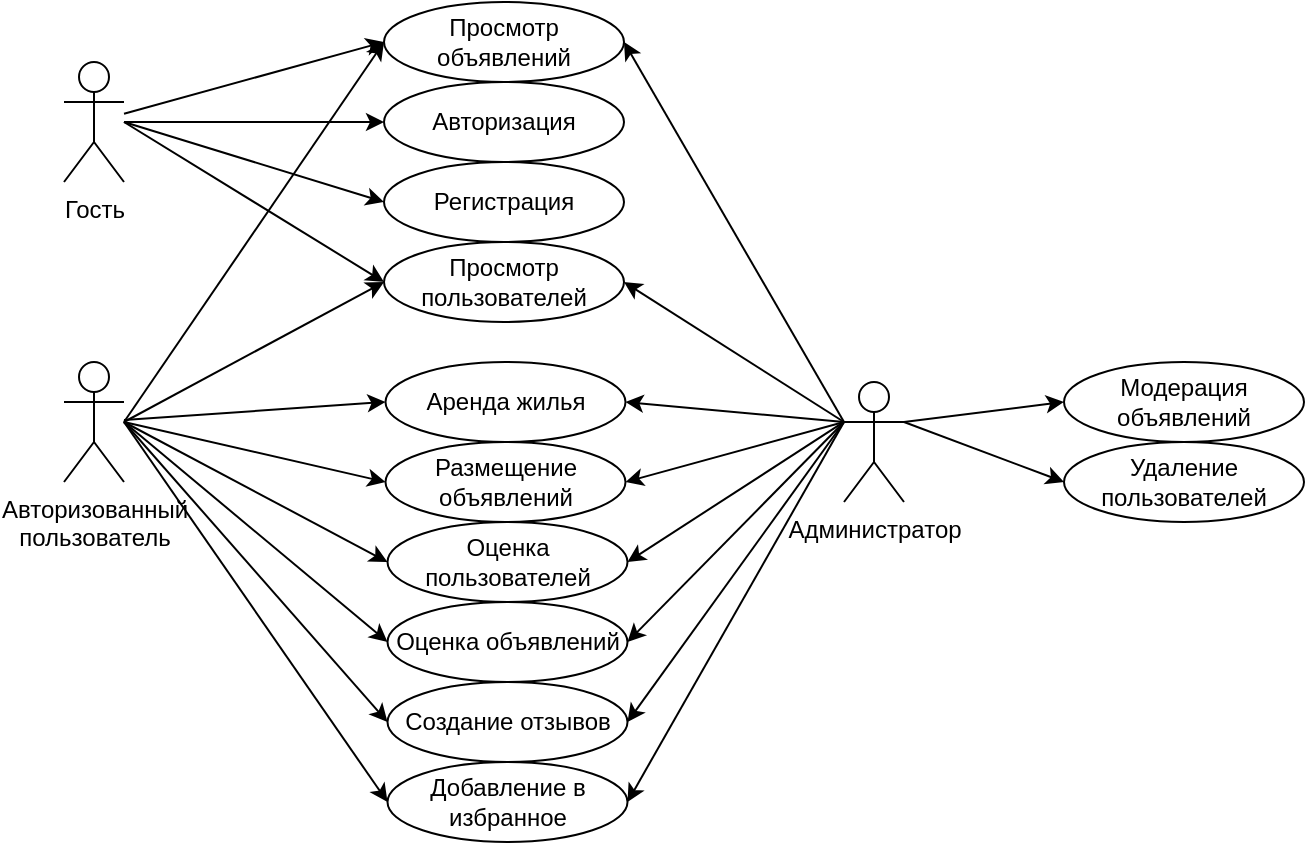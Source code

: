 <mxfile version="21.3.8" type="device" pages="8">
  <diagram id="4vebmYVOx7jHdbjQ3ro9" name="use-case">
    <mxGraphModel dx="954" dy="508" grid="1" gridSize="10" guides="1" tooltips="1" connect="1" arrows="1" fold="1" page="1" pageScale="1" pageWidth="827" pageHeight="1169" math="0" shadow="0">
      <root>
        <mxCell id="0" />
        <mxCell id="1" parent="0" />
        <mxCell id="RCFSjDSiM6SKMUvU80vW-1" value="Гость" style="shape=umlActor;verticalLabelPosition=bottom;verticalAlign=top;html=1;outlineConnect=0;labelBackgroundColor=none;rounded=0;" parent="1" vertex="1">
          <mxGeometry x="40" y="30" width="30" height="60" as="geometry" />
        </mxCell>
        <mxCell id="RCFSjDSiM6SKMUvU80vW-6" value="Просмотр объявлений" style="ellipse;whiteSpace=wrap;html=1;labelBackgroundColor=none;rounded=0;" parent="1" vertex="1">
          <mxGeometry x="200" width="120" height="40" as="geometry" />
        </mxCell>
        <mxCell id="RCFSjDSiM6SKMUvU80vW-7" value="Авторизация" style="ellipse;whiteSpace=wrap;html=1;labelBackgroundColor=none;rounded=0;" parent="1" vertex="1">
          <mxGeometry x="200" y="40" width="120" height="40" as="geometry" />
        </mxCell>
        <mxCell id="RCFSjDSiM6SKMUvU80vW-8" value="Регистрация" style="ellipse;whiteSpace=wrap;html=1;labelBackgroundColor=none;rounded=0;" parent="1" vertex="1">
          <mxGeometry x="200" y="80" width="120" height="40" as="geometry" />
        </mxCell>
        <mxCell id="RCFSjDSiM6SKMUvU80vW-9" value="Просмотр пользователей" style="ellipse;whiteSpace=wrap;html=1;labelBackgroundColor=none;rounded=0;" parent="1" vertex="1">
          <mxGeometry x="200" y="120" width="120" height="40" as="geometry" />
        </mxCell>
        <mxCell id="RCFSjDSiM6SKMUvU80vW-24" value="Авторизованный&lt;br&gt;пользователь" style="shape=umlActor;verticalLabelPosition=bottom;verticalAlign=top;html=1;outlineConnect=0;labelBackgroundColor=none;rounded=0;" parent="1" vertex="1">
          <mxGeometry x="40" y="180" width="30" height="60" as="geometry" />
        </mxCell>
        <mxCell id="RCFSjDSiM6SKMUvU80vW-26" value="Аренда жилья" style="ellipse;whiteSpace=wrap;html=1;labelBackgroundColor=none;rounded=0;" parent="1" vertex="1">
          <mxGeometry x="200.75" y="180" width="120" height="40" as="geometry" />
        </mxCell>
        <mxCell id="RCFSjDSiM6SKMUvU80vW-27" value="Размещение объявлений" style="ellipse;whiteSpace=wrap;html=1;labelBackgroundColor=none;rounded=0;" parent="1" vertex="1">
          <mxGeometry x="200.75" y="220" width="120" height="40" as="geometry" />
        </mxCell>
        <mxCell id="RCFSjDSiM6SKMUvU80vW-35" value="Оценка пользователей" style="ellipse;whiteSpace=wrap;html=1;labelBackgroundColor=none;rounded=0;" parent="1" vertex="1">
          <mxGeometry x="201.75" y="260" width="120" height="40" as="geometry" />
        </mxCell>
        <mxCell id="RCFSjDSiM6SKMUvU80vW-36" value="Оценка объявлений" style="ellipse;whiteSpace=wrap;html=1;labelBackgroundColor=none;rounded=0;" parent="1" vertex="1">
          <mxGeometry x="201.75" y="300" width="120" height="40" as="geometry" />
        </mxCell>
        <mxCell id="RCFSjDSiM6SKMUvU80vW-40" value="Администратор" style="shape=umlActor;verticalLabelPosition=bottom;verticalAlign=top;html=1;outlineConnect=0;labelBackgroundColor=none;rounded=0;" parent="1" vertex="1">
          <mxGeometry x="430" y="190" width="30" height="60" as="geometry" />
        </mxCell>
        <mxCell id="RCFSjDSiM6SKMUvU80vW-72" value="Модерация объявлений" style="ellipse;whiteSpace=wrap;html=1;labelBackgroundColor=none;rounded=0;" parent="1" vertex="1">
          <mxGeometry x="540" y="180" width="120" height="40" as="geometry" />
        </mxCell>
        <mxCell id="RCFSjDSiM6SKMUvU80vW-73" value="Удаление пользователей" style="ellipse;whiteSpace=wrap;html=1;labelBackgroundColor=none;rounded=0;" parent="1" vertex="1">
          <mxGeometry x="540" y="220" width="120" height="40" as="geometry" />
        </mxCell>
        <mxCell id="biiLZAILqFwEF-6pLjv4-3" value="" style="endArrow=classic;html=1;rounded=0;entryX=0;entryY=0.5;entryDx=0;entryDy=0;" parent="1" source="RCFSjDSiM6SKMUvU80vW-1" target="RCFSjDSiM6SKMUvU80vW-6" edge="1">
          <mxGeometry width="50" height="50" relative="1" as="geometry">
            <mxPoint x="100" y="70" as="sourcePoint" />
            <mxPoint x="440" y="200" as="targetPoint" />
          </mxGeometry>
        </mxCell>
        <mxCell id="biiLZAILqFwEF-6pLjv4-4" value="" style="endArrow=classic;html=1;rounded=0;entryX=0;entryY=0.5;entryDx=0;entryDy=0;" parent="1" target="RCFSjDSiM6SKMUvU80vW-7" edge="1">
          <mxGeometry width="50" height="50" relative="1" as="geometry">
            <mxPoint x="70" y="60" as="sourcePoint" />
            <mxPoint x="210" y="30" as="targetPoint" />
          </mxGeometry>
        </mxCell>
        <mxCell id="biiLZAILqFwEF-6pLjv4-5" value="" style="endArrow=classic;html=1;rounded=0;entryX=0;entryY=0.5;entryDx=0;entryDy=0;" parent="1" target="RCFSjDSiM6SKMUvU80vW-8" edge="1">
          <mxGeometry width="50" height="50" relative="1" as="geometry">
            <mxPoint x="70" y="60" as="sourcePoint" />
            <mxPoint x="220" y="40" as="targetPoint" />
          </mxGeometry>
        </mxCell>
        <mxCell id="biiLZAILqFwEF-6pLjv4-6" value="" style="endArrow=classic;html=1;rounded=0;entryX=0;entryY=0.5;entryDx=0;entryDy=0;" parent="1" target="RCFSjDSiM6SKMUvU80vW-9" edge="1">
          <mxGeometry width="50" height="50" relative="1" as="geometry">
            <mxPoint x="70" y="60" as="sourcePoint" />
            <mxPoint x="230" y="50" as="targetPoint" />
          </mxGeometry>
        </mxCell>
        <mxCell id="biiLZAILqFwEF-6pLjv4-7" value="" style="endArrow=classic;html=1;rounded=0;entryX=0;entryY=0.5;entryDx=0;entryDy=0;" parent="1" source="RCFSjDSiM6SKMUvU80vW-24" target="RCFSjDSiM6SKMUvU80vW-26" edge="1">
          <mxGeometry width="50" height="50" relative="1" as="geometry">
            <mxPoint x="110" y="96" as="sourcePoint" />
            <mxPoint x="240" y="60" as="targetPoint" />
          </mxGeometry>
        </mxCell>
        <mxCell id="biiLZAILqFwEF-6pLjv4-8" value="" style="endArrow=classic;html=1;rounded=0;entryX=0;entryY=0.5;entryDx=0;entryDy=0;" parent="1" target="RCFSjDSiM6SKMUvU80vW-27" edge="1">
          <mxGeometry width="50" height="50" relative="1" as="geometry">
            <mxPoint x="70" y="210" as="sourcePoint" />
            <mxPoint x="250" y="70" as="targetPoint" />
          </mxGeometry>
        </mxCell>
        <mxCell id="biiLZAILqFwEF-6pLjv4-9" value="" style="endArrow=classic;html=1;rounded=0;entryX=0;entryY=0.5;entryDx=0;entryDy=0;" parent="1" target="RCFSjDSiM6SKMUvU80vW-35" edge="1">
          <mxGeometry width="50" height="50" relative="1" as="geometry">
            <mxPoint x="70" y="210" as="sourcePoint" />
            <mxPoint x="260" y="80" as="targetPoint" />
          </mxGeometry>
        </mxCell>
        <mxCell id="biiLZAILqFwEF-6pLjv4-10" value="" style="endArrow=classic;html=1;rounded=0;entryX=0;entryY=0.5;entryDx=0;entryDy=0;" parent="1" target="RCFSjDSiM6SKMUvU80vW-36" edge="1">
          <mxGeometry width="50" height="50" relative="1" as="geometry">
            <mxPoint x="70" y="210" as="sourcePoint" />
            <mxPoint x="270" y="90" as="targetPoint" />
          </mxGeometry>
        </mxCell>
        <mxCell id="biiLZAILqFwEF-6pLjv4-16" value="" style="endArrow=classic;html=1;rounded=0;entryX=0;entryY=0.5;entryDx=0;entryDy=0;exitX=1;exitY=0.333;exitDx=0;exitDy=0;exitPerimeter=0;" parent="1" source="RCFSjDSiM6SKMUvU80vW-40" target="RCFSjDSiM6SKMUvU80vW-72" edge="1">
          <mxGeometry width="50" height="50" relative="1" as="geometry">
            <mxPoint x="460" y="300" as="sourcePoint" />
            <mxPoint x="591" y="291" as="targetPoint" />
          </mxGeometry>
        </mxCell>
        <mxCell id="biiLZAILqFwEF-6pLjv4-17" value="" style="endArrow=classic;html=1;rounded=0;entryX=0;entryY=0.5;entryDx=0;entryDy=0;" parent="1" target="RCFSjDSiM6SKMUvU80vW-73" edge="1">
          <mxGeometry width="50" height="50" relative="1" as="geometry">
            <mxPoint x="460" y="210" as="sourcePoint" />
            <mxPoint x="550" y="210" as="targetPoint" />
          </mxGeometry>
        </mxCell>
        <mxCell id="biiLZAILqFwEF-6pLjv4-18" value="" style="endArrow=classic;html=1;rounded=0;entryX=0;entryY=0.5;entryDx=0;entryDy=0;" parent="1" target="RCFSjDSiM6SKMUvU80vW-9" edge="1">
          <mxGeometry width="50" height="50" relative="1" as="geometry">
            <mxPoint x="70" y="210" as="sourcePoint" />
            <mxPoint x="211" y="210" as="targetPoint" />
          </mxGeometry>
        </mxCell>
        <mxCell id="biiLZAILqFwEF-6pLjv4-19" value="" style="endArrow=classic;html=1;rounded=0;entryX=0;entryY=0.5;entryDx=0;entryDy=0;" parent="1" target="RCFSjDSiM6SKMUvU80vW-6" edge="1">
          <mxGeometry width="50" height="50" relative="1" as="geometry">
            <mxPoint x="70" y="210" as="sourcePoint" />
            <mxPoint x="210" y="150" as="targetPoint" />
          </mxGeometry>
        </mxCell>
        <mxCell id="biiLZAILqFwEF-6pLjv4-20" value="" style="endArrow=classic;html=1;rounded=0;exitX=0;exitY=0.333;exitDx=0;exitDy=0;exitPerimeter=0;entryX=1;entryY=0.5;entryDx=0;entryDy=0;" parent="1" source="RCFSjDSiM6SKMUvU80vW-40" target="RCFSjDSiM6SKMUvU80vW-36" edge="1">
          <mxGeometry width="50" height="50" relative="1" as="geometry">
            <mxPoint x="470" y="220" as="sourcePoint" />
            <mxPoint x="410" y="280" as="targetPoint" />
          </mxGeometry>
        </mxCell>
        <mxCell id="biiLZAILqFwEF-6pLjv4-21" value="" style="endArrow=classic;html=1;rounded=0;exitX=0;exitY=0.333;exitDx=0;exitDy=0;exitPerimeter=0;entryX=1;entryY=0.5;entryDx=0;entryDy=0;" parent="1" source="RCFSjDSiM6SKMUvU80vW-40" target="RCFSjDSiM6SKMUvU80vW-35" edge="1">
          <mxGeometry width="50" height="50" relative="1" as="geometry">
            <mxPoint x="440" y="220" as="sourcePoint" />
            <mxPoint x="332" y="330" as="targetPoint" />
          </mxGeometry>
        </mxCell>
        <mxCell id="biiLZAILqFwEF-6pLjv4-22" value="" style="endArrow=classic;html=1;rounded=0;entryX=1;entryY=0.5;entryDx=0;entryDy=0;" parent="1" target="RCFSjDSiM6SKMUvU80vW-27" edge="1">
          <mxGeometry width="50" height="50" relative="1" as="geometry">
            <mxPoint x="430" y="210" as="sourcePoint" />
            <mxPoint x="340" y="240" as="targetPoint" />
          </mxGeometry>
        </mxCell>
        <mxCell id="biiLZAILqFwEF-6pLjv4-23" value="" style="endArrow=classic;html=1;rounded=0;entryX=1;entryY=0.5;entryDx=0;entryDy=0;" parent="1" target="RCFSjDSiM6SKMUvU80vW-26" edge="1">
          <mxGeometry width="50" height="50" relative="1" as="geometry">
            <mxPoint x="430" y="210" as="sourcePoint" />
            <mxPoint x="331" y="250" as="targetPoint" />
          </mxGeometry>
        </mxCell>
        <mxCell id="biiLZAILqFwEF-6pLjv4-24" value="" style="endArrow=classic;html=1;rounded=0;entryX=1;entryY=0.5;entryDx=0;entryDy=0;" parent="1" target="RCFSjDSiM6SKMUvU80vW-9" edge="1">
          <mxGeometry width="50" height="50" relative="1" as="geometry">
            <mxPoint x="430" y="210" as="sourcePoint" />
            <mxPoint x="331" y="210" as="targetPoint" />
          </mxGeometry>
        </mxCell>
        <mxCell id="biiLZAILqFwEF-6pLjv4-25" value="" style="endArrow=classic;html=1;rounded=0;entryX=1;entryY=0.5;entryDx=0;entryDy=0;" parent="1" target="RCFSjDSiM6SKMUvU80vW-6" edge="1">
          <mxGeometry width="50" height="50" relative="1" as="geometry">
            <mxPoint x="430" y="210" as="sourcePoint" />
            <mxPoint x="360" y="50" as="targetPoint" />
          </mxGeometry>
        </mxCell>
        <mxCell id="iNbNDOLhHqlvqhGFJCyG-1" value="Создание отзывов" style="ellipse;whiteSpace=wrap;html=1;labelBackgroundColor=none;rounded=0;" parent="1" vertex="1">
          <mxGeometry x="201.75" y="340" width="120" height="40" as="geometry" />
        </mxCell>
        <mxCell id="iNbNDOLhHqlvqhGFJCyG-2" value="Добавление в избранное" style="ellipse;whiteSpace=wrap;html=1;labelBackgroundColor=none;rounded=0;" parent="1" vertex="1">
          <mxGeometry x="201.75" y="380" width="120" height="40" as="geometry" />
        </mxCell>
        <mxCell id="iNbNDOLhHqlvqhGFJCyG-4" value="" style="endArrow=classic;html=1;rounded=0;entryX=0;entryY=0.5;entryDx=0;entryDy=0;" parent="1" target="iNbNDOLhHqlvqhGFJCyG-1" edge="1">
          <mxGeometry width="50" height="50" relative="1" as="geometry">
            <mxPoint x="70" y="210" as="sourcePoint" />
            <mxPoint x="212" y="330" as="targetPoint" />
          </mxGeometry>
        </mxCell>
        <mxCell id="iNbNDOLhHqlvqhGFJCyG-5" value="" style="endArrow=classic;html=1;rounded=0;entryX=0;entryY=0.5;entryDx=0;entryDy=0;" parent="1" target="iNbNDOLhHqlvqhGFJCyG-2" edge="1">
          <mxGeometry width="50" height="50" relative="1" as="geometry">
            <mxPoint x="70" y="210" as="sourcePoint" />
            <mxPoint x="222" y="340" as="targetPoint" />
          </mxGeometry>
        </mxCell>
        <mxCell id="iNbNDOLhHqlvqhGFJCyG-6" value="" style="endArrow=classic;html=1;rounded=0;entryX=1;entryY=0.5;entryDx=0;entryDy=0;" parent="1" target="iNbNDOLhHqlvqhGFJCyG-1" edge="1">
          <mxGeometry width="50" height="50" relative="1" as="geometry">
            <mxPoint x="430" y="210" as="sourcePoint" />
            <mxPoint x="332" y="330" as="targetPoint" />
          </mxGeometry>
        </mxCell>
        <mxCell id="iNbNDOLhHqlvqhGFJCyG-7" value="" style="endArrow=classic;html=1;rounded=0;entryX=1;entryY=0.5;entryDx=0;entryDy=0;" parent="1" target="iNbNDOLhHqlvqhGFJCyG-2" edge="1">
          <mxGeometry width="50" height="50" relative="1" as="geometry">
            <mxPoint x="430" y="210" as="sourcePoint" />
            <mxPoint x="332" y="370" as="targetPoint" />
          </mxGeometry>
        </mxCell>
      </root>
    </mxGraphModel>
  </diagram>
  <diagram id="R2lEEEUBdFMjLlhIrx00" name="ER">
    <mxGraphModel dx="954" dy="451" grid="1" gridSize="5" guides="1" tooltips="1" connect="1" arrows="1" fold="1" page="1" pageScale="1" pageWidth="850" pageHeight="1100" math="0" shadow="0" extFonts="Permanent Marker^https://fonts.googleapis.com/css?family=Permanent+Marker">
      <root>
        <mxCell id="0" />
        <mxCell id="1" parent="0" />
        <mxCell id="uL5LuhKGqLXl_wiLVlIq-5" value="" style="edgeStyle=orthogonalEdgeStyle;rounded=0;orthogonalLoop=1;jettySize=auto;html=1;endArrow=none;endFill=0;" parent="1" source="JnP95hZawI-X1WhkwSoz-1" target="uL5LuhKGqLXl_wiLVlIq-4" edge="1">
          <mxGeometry relative="1" as="geometry" />
        </mxCell>
        <mxCell id="kxwmolaSTCglCqQh5Oki-24" style="edgeStyle=orthogonalEdgeStyle;rounded=0;orthogonalLoop=1;jettySize=auto;html=1;exitX=1;exitY=0.5;exitDx=0;exitDy=0;endArrow=none;endFill=0;" parent="1" source="CJ915dAGNoTUdretTqbq-1" edge="1">
          <mxGeometry relative="1" as="geometry">
            <mxPoint x="575" y="245" as="targetPoint" />
          </mxGeometry>
        </mxCell>
        <mxCell id="JnP95hZawI-X1WhkwSoz-1" value="Объявление" style="rounded=0;whiteSpace=wrap;html=1;" parent="1" vertex="1">
          <mxGeometry x="295" y="225" width="90" height="40" as="geometry" />
        </mxCell>
        <mxCell id="JnP95hZawI-X1WhkwSoz-9" style="edgeStyle=orthogonalEdgeStyle;rounded=0;orthogonalLoop=1;jettySize=auto;html=1;exitX=1;exitY=0.5;exitDx=0;exitDy=0;endArrow=none;endFill=0;" parent="1" source="JnP95hZawI-X1WhkwSoz-5" edge="1">
          <mxGeometry relative="1" as="geometry">
            <mxPoint x="340" y="90" as="targetPoint" />
          </mxGeometry>
        </mxCell>
        <mxCell id="JnP95hZawI-X1WhkwSoz-5" value="Описание" style="ellipse;whiteSpace=wrap;html=1;" parent="1" vertex="1">
          <mxGeometry x="195" y="70" width="100" height="40" as="geometry" />
        </mxCell>
        <mxCell id="JnP95hZawI-X1WhkwSoz-10" style="edgeStyle=orthogonalEdgeStyle;rounded=0;orthogonalLoop=1;jettySize=auto;html=1;exitX=1;exitY=0.5;exitDx=0;exitDy=0;endArrow=none;endFill=0;" parent="1" source="JnP95hZawI-X1WhkwSoz-6" edge="1">
          <mxGeometry relative="1" as="geometry">
            <mxPoint x="340" y="140" as="targetPoint" />
          </mxGeometry>
        </mxCell>
        <mxCell id="JnP95hZawI-X1WhkwSoz-6" value="Цена" style="ellipse;whiteSpace=wrap;html=1;" parent="1" vertex="1">
          <mxGeometry x="195" y="120" width="100" height="40" as="geometry" />
        </mxCell>
        <mxCell id="JnP95hZawI-X1WhkwSoz-11" style="edgeStyle=orthogonalEdgeStyle;rounded=0;orthogonalLoop=1;jettySize=auto;html=1;exitX=1;exitY=0.5;exitDx=0;exitDy=0;endArrow=none;endFill=0;" parent="1" source="JnP95hZawI-X1WhkwSoz-7" edge="1">
          <mxGeometry relative="1" as="geometry">
            <mxPoint x="340" y="190" as="targetPoint" />
          </mxGeometry>
        </mxCell>
        <mxCell id="JnP95hZawI-X1WhkwSoz-7" value="id" style="ellipse;whiteSpace=wrap;html=1;" parent="1" vertex="1">
          <mxGeometry x="195" y="170" width="100" height="40" as="geometry" />
        </mxCell>
        <mxCell id="JnP95hZawI-X1WhkwSoz-8" value="" style="endArrow=none;html=1;rounded=0;exitX=0.5;exitY=0;exitDx=0;exitDy=0;" parent="1" source="JnP95hZawI-X1WhkwSoz-1" edge="1">
          <mxGeometry width="50" height="50" relative="1" as="geometry">
            <mxPoint x="335" y="270" as="sourcePoint" />
            <mxPoint x="340" y="90" as="targetPoint" />
          </mxGeometry>
        </mxCell>
        <mxCell id="kxwmolaSTCglCqQh5Oki-15" style="edgeStyle=orthogonalEdgeStyle;rounded=0;orthogonalLoop=1;jettySize=auto;html=1;exitX=0;exitY=0.5;exitDx=0;exitDy=0;endArrow=none;endFill=0;" parent="1" source="JnP95hZawI-X1WhkwSoz-18" edge="1">
          <mxGeometry relative="1" as="geometry">
            <mxPoint x="340" y="140" as="targetPoint" />
          </mxGeometry>
        </mxCell>
        <mxCell id="JnP95hZawI-X1WhkwSoz-18" value="Рейтинг" style="ellipse;whiteSpace=wrap;html=1;" parent="1" vertex="1">
          <mxGeometry x="375" y="120" width="100" height="40" as="geometry" />
        </mxCell>
        <mxCell id="kxwmolaSTCglCqQh5Oki-12" style="edgeStyle=orthogonalEdgeStyle;rounded=0;orthogonalLoop=1;jettySize=auto;html=1;exitX=0;exitY=0.5;exitDx=0;exitDy=0;endArrow=none;endFill=0;" parent="1" source="uL5LuhKGqLXl_wiLVlIq-1" edge="1">
          <mxGeometry relative="1" as="geometry">
            <mxPoint x="340" y="190" as="targetPoint" />
          </mxGeometry>
        </mxCell>
        <mxCell id="uL5LuhKGqLXl_wiLVlIq-1" value="Адрес" style="ellipse;whiteSpace=wrap;html=1;" parent="1" vertex="1">
          <mxGeometry x="375" y="170" width="100" height="40" as="geometry" />
        </mxCell>
        <mxCell id="kxwmolaSTCglCqQh5Oki-2" value="" style="edgeStyle=orthogonalEdgeStyle;rounded=0;orthogonalLoop=1;jettySize=auto;html=1;endArrow=none;endFill=0;entryX=0.5;entryY=0;entryDx=0;entryDy=0;" parent="1" source="uL5LuhKGqLXl_wiLVlIq-4" target="kxwmolaSTCglCqQh5Oki-3" edge="1">
          <mxGeometry relative="1" as="geometry">
            <mxPoint x="340" y="450" as="targetPoint" />
          </mxGeometry>
        </mxCell>
        <mxCell id="uL5LuhKGqLXl_wiLVlIq-4" value="Размещает" style="rhombus;whiteSpace=wrap;html=1;rounded=0;" parent="1" vertex="1">
          <mxGeometry x="300" y="285" width="80" height="80" as="geometry" />
        </mxCell>
        <mxCell id="kxwmolaSTCglCqQh5Oki-9" style="edgeStyle=orthogonalEdgeStyle;rounded=0;orthogonalLoop=1;jettySize=auto;html=1;exitX=0.5;exitY=1;exitDx=0;exitDy=0;endArrow=none;endFill=0;" parent="1" source="kxwmolaSTCglCqQh5Oki-3" edge="1">
          <mxGeometry relative="1" as="geometry">
            <mxPoint x="340" y="565" as="targetPoint" />
          </mxGeometry>
        </mxCell>
        <mxCell id="kxwmolaSTCglCqQh5Oki-3" value="Пользователь" style="rounded=0;whiteSpace=wrap;html=1;" parent="1" vertex="1">
          <mxGeometry x="295" y="385" width="90" height="40" as="geometry" />
        </mxCell>
        <mxCell id="kxwmolaSTCglCqQh5Oki-5" value="Логин" style="ellipse;whiteSpace=wrap;html=1;" parent="1" vertex="1">
          <mxGeometry x="195" y="445" width="100" height="40" as="geometry" />
        </mxCell>
        <mxCell id="kxwmolaSTCglCqQh5Oki-6" value="Пароль" style="ellipse;whiteSpace=wrap;html=1;" parent="1" vertex="1">
          <mxGeometry x="195" y="495" width="100" height="40" as="geometry" />
        </mxCell>
        <mxCell id="kxwmolaSTCglCqQh5Oki-10" style="edgeStyle=orthogonalEdgeStyle;rounded=0;orthogonalLoop=1;jettySize=auto;html=1;exitX=0;exitY=0.5;exitDx=0;exitDy=0;entryX=1;entryY=0.5;entryDx=0;entryDy=0;endArrow=none;endFill=0;" parent="1" source="kxwmolaSTCglCqQh5Oki-7" target="kxwmolaSTCglCqQh5Oki-6" edge="1">
          <mxGeometry relative="1" as="geometry" />
        </mxCell>
        <mxCell id="kxwmolaSTCglCqQh5Oki-7" value="id" style="ellipse;whiteSpace=wrap;html=1;" parent="1" vertex="1">
          <mxGeometry x="380" y="495" width="100" height="40" as="geometry" />
        </mxCell>
        <mxCell id="kxwmolaSTCglCqQh5Oki-11" style="edgeStyle=orthogonalEdgeStyle;rounded=0;orthogonalLoop=1;jettySize=auto;html=1;exitX=0;exitY=0.5;exitDx=0;exitDy=0;entryX=1;entryY=0.5;entryDx=0;entryDy=0;endArrow=none;endFill=0;" parent="1" source="kxwmolaSTCglCqQh5Oki-8" target="kxwmolaSTCglCqQh5Oki-5" edge="1">
          <mxGeometry relative="1" as="geometry" />
        </mxCell>
        <mxCell id="kxwmolaSTCglCqQh5Oki-8" value="Права доступа" style="ellipse;whiteSpace=wrap;html=1;" parent="1" vertex="1">
          <mxGeometry x="380" y="445" width="100" height="40" as="geometry" />
        </mxCell>
        <mxCell id="kxwmolaSTCglCqQh5Oki-13" value="1" style="text;html=1;align=center;verticalAlign=middle;resizable=0;points=[];autosize=1;strokeColor=none;fillColor=none;" parent="1" vertex="1">
          <mxGeometry x="341" y="355" width="30" height="30" as="geometry" />
        </mxCell>
        <mxCell id="kxwmolaSTCglCqQh5Oki-14" value="М" style="text;html=1;align=center;verticalAlign=middle;resizable=0;points=[];autosize=1;strokeColor=none;fillColor=none;" parent="1" vertex="1">
          <mxGeometry x="346" y="260" width="30" height="30" as="geometry" />
        </mxCell>
        <mxCell id="kxwmolaSTCglCqQh5Oki-17" style="edgeStyle=orthogonalEdgeStyle;rounded=0;orthogonalLoop=1;jettySize=auto;html=1;exitX=0;exitY=0.5;exitDx=0;exitDy=0;endArrow=none;endFill=0;" parent="1" source="kxwmolaSTCglCqQh5Oki-16" edge="1">
          <mxGeometry relative="1" as="geometry">
            <mxPoint x="340" y="90" as="targetPoint" />
          </mxGeometry>
        </mxCell>
        <mxCell id="kxwmolaSTCglCqQh5Oki-16" value="id владельца" style="ellipse;whiteSpace=wrap;html=1;" parent="1" vertex="1">
          <mxGeometry x="375" y="70" width="100" height="40" as="geometry" />
        </mxCell>
        <mxCell id="kxwmolaSTCglCqQh5Oki-30" style="edgeStyle=orthogonalEdgeStyle;rounded=0;orthogonalLoop=1;jettySize=auto;html=1;exitX=1;exitY=0.5;exitDx=0;exitDy=0;entryX=0;entryY=0.5;entryDx=0;entryDy=0;endArrow=none;endFill=0;" parent="1" target="kxwmolaSTCglCqQh5Oki-29" edge="1">
          <mxGeometry relative="1" as="geometry">
            <mxPoint x="575" y="245" as="sourcePoint" />
          </mxGeometry>
        </mxCell>
        <mxCell id="kxwmolaSTCglCqQh5Oki-28" style="edgeStyle=orthogonalEdgeStyle;rounded=0;orthogonalLoop=1;jettySize=auto;html=1;exitX=0;exitY=0.5;exitDx=0;exitDy=0;endArrow=none;endFill=0;" parent="1" source="kxwmolaSTCglCqQh5Oki-27" edge="1">
          <mxGeometry relative="1" as="geometry">
            <mxPoint x="340" y="565" as="targetPoint" />
          </mxGeometry>
        </mxCell>
        <mxCell id="kxwmolaSTCglCqQh5Oki-27" value="Рейтинг" style="ellipse;whiteSpace=wrap;html=1;" parent="1" vertex="1">
          <mxGeometry x="380" y="545" width="100" height="40" as="geometry" />
        </mxCell>
        <mxCell id="kxwmolaSTCglCqQh5Oki-42" style="edgeStyle=orthogonalEdgeStyle;rounded=0;orthogonalLoop=1;jettySize=auto;html=1;exitX=0.5;exitY=0;exitDx=0;exitDy=0;endArrow=none;endFill=0;" parent="1" source="kxwmolaSTCglCqQh5Oki-29" edge="1">
          <mxGeometry relative="1" as="geometry">
            <mxPoint x="695" y="70" as="targetPoint" />
          </mxGeometry>
        </mxCell>
        <mxCell id="kxwmolaSTCglCqQh5Oki-29" value="Аренда" style="rounded=0;whiteSpace=wrap;html=1;" parent="1" vertex="1">
          <mxGeometry x="650" y="225" width="90" height="40" as="geometry" />
        </mxCell>
        <mxCell id="kxwmolaSTCglCqQh5Oki-44" style="edgeStyle=orthogonalEdgeStyle;rounded=0;orthogonalLoop=1;jettySize=auto;html=1;exitX=1;exitY=0.5;exitDx=0;exitDy=0;entryX=0;entryY=0.5;entryDx=0;entryDy=0;endArrow=none;endFill=0;" parent="1" source="kxwmolaSTCglCqQh5Oki-31" target="kxwmolaSTCglCqQh5Oki-34" edge="1">
          <mxGeometry relative="1" as="geometry" />
        </mxCell>
        <mxCell id="kxwmolaSTCglCqQh5Oki-31" value="Дата начала" style="ellipse;whiteSpace=wrap;html=1;" parent="1" vertex="1">
          <mxGeometry x="550" y="150" width="100" height="40" as="geometry" />
        </mxCell>
        <mxCell id="kxwmolaSTCglCqQh5Oki-45" style="edgeStyle=orthogonalEdgeStyle;rounded=0;orthogonalLoop=1;jettySize=auto;html=1;exitX=1;exitY=0.5;exitDx=0;exitDy=0;endArrow=none;endFill=0;" parent="1" source="kxwmolaSTCglCqQh5Oki-32" edge="1">
          <mxGeometry relative="1" as="geometry">
            <mxPoint x="695" y="120.158" as="targetPoint" />
          </mxGeometry>
        </mxCell>
        <mxCell id="kxwmolaSTCglCqQh5Oki-32" value="Дата конца" style="ellipse;whiteSpace=wrap;html=1;" parent="1" vertex="1">
          <mxGeometry x="550" y="100" width="100" height="40" as="geometry" />
        </mxCell>
        <mxCell id="kxwmolaSTCglCqQh5Oki-43" style="edgeStyle=orthogonalEdgeStyle;rounded=0;orthogonalLoop=1;jettySize=auto;html=1;exitX=1;exitY=0.5;exitDx=0;exitDy=0;endArrow=none;endFill=0;" parent="1" source="kxwmolaSTCglCqQh5Oki-33" edge="1">
          <mxGeometry relative="1" as="geometry">
            <mxPoint x="695" y="69.632" as="targetPoint" />
          </mxGeometry>
        </mxCell>
        <mxCell id="kxwmolaSTCglCqQh5Oki-33" value="id пользователя" style="ellipse;whiteSpace=wrap;html=1;" parent="1" vertex="1">
          <mxGeometry x="550" y="50" width="100" height="40" as="geometry" />
        </mxCell>
        <mxCell id="kxwmolaSTCglCqQh5Oki-34" value="id жилья" style="ellipse;whiteSpace=wrap;html=1;" parent="1" vertex="1">
          <mxGeometry x="740" y="150" width="100" height="40" as="geometry" />
        </mxCell>
        <mxCell id="kxwmolaSTCglCqQh5Oki-36" value="M" style="text;html=1;align=center;verticalAlign=middle;resizable=0;points=[];autosize=1;strokeColor=none;fillColor=none;" parent="1" vertex="1">
          <mxGeometry x="560" y="205" width="30" height="30" as="geometry" />
        </mxCell>
        <mxCell id="kxwmolaSTCglCqQh5Oki-38" style="edgeStyle=orthogonalEdgeStyle;rounded=0;orthogonalLoop=1;jettySize=auto;html=1;exitX=0;exitY=0.5;exitDx=0;exitDy=0;entryX=1;entryY=0.5;entryDx=0;entryDy=0;endArrow=none;endFill=0;" parent="1" source="kxwmolaSTCglCqQh5Oki-37" target="kxwmolaSTCglCqQh5Oki-3" edge="1">
          <mxGeometry relative="1" as="geometry" />
        </mxCell>
        <mxCell id="kxwmolaSTCglCqQh5Oki-39" style="edgeStyle=orthogonalEdgeStyle;rounded=0;orthogonalLoop=1;jettySize=auto;html=1;exitX=0.5;exitY=0;exitDx=0;exitDy=0;entryX=0.5;entryY=1;entryDx=0;entryDy=0;endArrow=none;endFill=0;" parent="1" source="kxwmolaSTCglCqQh5Oki-37" target="kxwmolaSTCglCqQh5Oki-29" edge="1">
          <mxGeometry relative="1" as="geometry" />
        </mxCell>
        <mxCell id="kxwmolaSTCglCqQh5Oki-37" value="арендует" style="rhombus;whiteSpace=wrap;html=1;rounded=0;" parent="1" vertex="1">
          <mxGeometry x="655" y="365" width="80" height="80" as="geometry" />
        </mxCell>
        <mxCell id="kxwmolaSTCglCqQh5Oki-40" value="1" style="text;html=1;align=center;verticalAlign=middle;resizable=0;points=[];autosize=1;strokeColor=none;fillColor=none;" parent="1" vertex="1">
          <mxGeometry x="660" y="350" width="30" height="30" as="geometry" />
        </mxCell>
        <mxCell id="kxwmolaSTCglCqQh5Oki-41" value="М" style="text;html=1;align=center;verticalAlign=middle;resizable=0;points=[];autosize=1;strokeColor=none;fillColor=none;" parent="1" vertex="1">
          <mxGeometry x="705" y="350" width="30" height="30" as="geometry" />
        </mxCell>
        <mxCell id="CJ915dAGNoTUdretTqbq-2" value="" style="edgeStyle=orthogonalEdgeStyle;rounded=0;orthogonalLoop=1;jettySize=auto;html=1;exitX=1;exitY=0.5;exitDx=0;exitDy=0;endArrow=none;endFill=0;" parent="1" source="JnP95hZawI-X1WhkwSoz-1" target="CJ915dAGNoTUdretTqbq-1" edge="1">
          <mxGeometry relative="1" as="geometry">
            <mxPoint x="575" y="245" as="targetPoint" />
            <mxPoint x="385" y="245" as="sourcePoint" />
          </mxGeometry>
        </mxCell>
        <mxCell id="CJ915dAGNoTUdretTqbq-1" value="бронирует" style="rhombus;whiteSpace=wrap;html=1;rounded=0;" parent="1" vertex="1">
          <mxGeometry x="480" y="205" width="80" height="80" as="geometry" />
        </mxCell>
        <mxCell id="gT2PxaS9LJgXekd4oeLf-3" style="edgeStyle=orthogonalEdgeStyle;rounded=0;orthogonalLoop=1;jettySize=auto;html=1;exitX=0;exitY=0.5;exitDx=0;exitDy=0;endArrow=none;endFill=0;" parent="1" source="gT2PxaS9LJgXekd4oeLf-2" edge="1">
          <mxGeometry relative="1" as="geometry">
            <mxPoint x="340" y="90" as="targetPoint" />
          </mxGeometry>
        </mxCell>
        <mxCell id="gT2PxaS9LJgXekd4oeLf-2" value="Одобрено (да/нет)" style="ellipse;whiteSpace=wrap;html=1;" parent="1" vertex="1">
          <mxGeometry x="376" y="20" width="100" height="40" as="geometry" />
        </mxCell>
        <mxCell id="c8ohPzpMTwUdMeZKBApB-1" value="1" style="text;html=1;align=center;verticalAlign=middle;resizable=0;points=[];autosize=1;strokeColor=none;fillColor=none;" parent="1" vertex="1">
          <mxGeometry x="466" y="205" width="30" height="30" as="geometry" />
        </mxCell>
        <mxCell id="gLq7FCW-jFYL-NaBJk8b-5" style="edgeStyle=orthogonalEdgeStyle;rounded=0;orthogonalLoop=1;jettySize=auto;html=1;exitX=0.5;exitY=0;exitDx=0;exitDy=0;entryX=0;entryY=0.5;entryDx=0;entryDy=0;endArrow=none;endFill=0;" parent="1" source="gLq7FCW-jFYL-NaBJk8b-1" target="JnP95hZawI-X1WhkwSoz-1" edge="1">
          <mxGeometry relative="1" as="geometry" />
        </mxCell>
        <mxCell id="gLq7FCW-jFYL-NaBJk8b-6" style="edgeStyle=orthogonalEdgeStyle;rounded=0;orthogonalLoop=1;jettySize=auto;html=1;exitX=0.5;exitY=1;exitDx=0;exitDy=0;entryX=0;entryY=0.5;entryDx=0;entryDy=0;endArrow=none;endFill=0;" parent="1" source="gLq7FCW-jFYL-NaBJk8b-1" target="kxwmolaSTCglCqQh5Oki-3" edge="1">
          <mxGeometry relative="1" as="geometry" />
        </mxCell>
        <mxCell id="gLq7FCW-jFYL-NaBJk8b-13" style="edgeStyle=orthogonalEdgeStyle;rounded=0;orthogonalLoop=1;jettySize=auto;html=1;exitX=0;exitY=0.5;exitDx=0;exitDy=0;endArrow=none;endFill=0;" parent="1" source="gLq7FCW-jFYL-NaBJk8b-1" edge="1">
          <mxGeometry relative="1" as="geometry">
            <mxPoint x="135" y="325" as="targetPoint" />
            <Array as="points">
              <mxPoint x="125" y="325" />
              <mxPoint x="125" y="325" />
            </Array>
          </mxGeometry>
        </mxCell>
        <mxCell id="gLq7FCW-jFYL-NaBJk8b-1" value="Отзыв" style="rounded=0;whiteSpace=wrap;html=1;" parent="1" vertex="1">
          <mxGeometry x="155" y="305" width="90" height="40" as="geometry" />
        </mxCell>
        <mxCell id="gLq7FCW-jFYL-NaBJk8b-7" value="М" style="text;html=1;align=center;verticalAlign=middle;resizable=0;points=[];autosize=1;strokeColor=none;fillColor=none;" parent="1" vertex="1">
          <mxGeometry x="201" y="268" width="30" height="30" as="geometry" />
        </mxCell>
        <mxCell id="gLq7FCW-jFYL-NaBJk8b-8" value="М" style="text;html=1;align=center;verticalAlign=middle;resizable=0;points=[];autosize=1;strokeColor=none;fillColor=none;" parent="1" vertex="1">
          <mxGeometry x="206" y="343" width="30" height="30" as="geometry" />
        </mxCell>
        <mxCell id="gLq7FCW-jFYL-NaBJk8b-15" style="edgeStyle=orthogonalEdgeStyle;rounded=0;orthogonalLoop=1;jettySize=auto;html=1;exitX=1;exitY=0.5;exitDx=0;exitDy=0;endArrow=none;endFill=0;" parent="1" source="gLq7FCW-jFYL-NaBJk8b-9" edge="1">
          <mxGeometry relative="1" as="geometry">
            <mxPoint x="150" y="280" as="targetPoint" />
          </mxGeometry>
        </mxCell>
        <mxCell id="gLq7FCW-jFYL-NaBJk8b-9" value="id" style="ellipse;whiteSpace=wrap;html=1;" parent="1" vertex="1">
          <mxGeometry x="30" y="215" width="100" height="40" as="geometry" />
        </mxCell>
        <mxCell id="gLq7FCW-jFYL-NaBJk8b-14" style="edgeStyle=orthogonalEdgeStyle;rounded=0;orthogonalLoop=1;jettySize=auto;html=1;exitX=1;exitY=0.5;exitDx=0;exitDy=0;endArrow=none;endFill=0;" parent="1" source="gLq7FCW-jFYL-NaBJk8b-10" edge="1">
          <mxGeometry relative="1" as="geometry">
            <mxPoint x="150" y="325" as="targetPoint" />
          </mxGeometry>
        </mxCell>
        <mxCell id="gLq7FCW-jFYL-NaBJk8b-10" value="Отзыв" style="ellipse;whiteSpace=wrap;html=1;" parent="1" vertex="1">
          <mxGeometry x="30" y="260" width="100" height="40" as="geometry" />
        </mxCell>
        <mxCell id="gLq7FCW-jFYL-NaBJk8b-11" value="id владельца" style="ellipse;whiteSpace=wrap;html=1;" parent="1" vertex="1">
          <mxGeometry x="30" y="305" width="100" height="40" as="geometry" />
        </mxCell>
        <mxCell id="gLq7FCW-jFYL-NaBJk8b-16" style="edgeStyle=orthogonalEdgeStyle;rounded=0;orthogonalLoop=1;jettySize=auto;html=1;exitX=1;exitY=0.5;exitDx=0;exitDy=0;endArrow=none;endFill=0;" parent="1" source="gLq7FCW-jFYL-NaBJk8b-12" edge="1">
          <mxGeometry relative="1" as="geometry">
            <mxPoint x="150" y="325" as="targetPoint" />
          </mxGeometry>
        </mxCell>
        <mxCell id="gLq7FCW-jFYL-NaBJk8b-12" value="id жилья" style="ellipse;whiteSpace=wrap;html=1;" parent="1" vertex="1">
          <mxGeometry x="30" y="350" width="100" height="40" as="geometry" />
        </mxCell>
        <mxCell id="u5x9gHZE2mHZAsa38ZXa-11" style="edgeStyle=orthogonalEdgeStyle;rounded=0;orthogonalLoop=1;jettySize=auto;html=1;exitX=1;exitY=0.5;exitDx=0;exitDy=0;endArrow=none;endFill=0;" edge="1" parent="1" source="u5x9gHZE2mHZAsa38ZXa-1">
          <mxGeometry relative="1" as="geometry">
            <mxPoint x="640" y="570" as="targetPoint" />
          </mxGeometry>
        </mxCell>
        <mxCell id="u5x9gHZE2mHZAsa38ZXa-1" value="Избранное" style="rounded=0;whiteSpace=wrap;html=1;" vertex="1" parent="1">
          <mxGeometry x="535" y="550" width="90" height="40" as="geometry" />
        </mxCell>
        <mxCell id="u5x9gHZE2mHZAsa38ZXa-2" style="edgeStyle=orthogonalEdgeStyle;rounded=0;orthogonalLoop=1;jettySize=auto;html=1;exitX=0.5;exitY=1;exitDx=0;exitDy=0;entryX=0.5;entryY=0;entryDx=0;entryDy=0;endArrow=none;endFill=0;" edge="1" parent="1" source="u5x9gHZE2mHZAsa38ZXa-3" target="u5x9gHZE2mHZAsa38ZXa-1">
          <mxGeometry relative="1" as="geometry" />
        </mxCell>
        <mxCell id="u5x9gHZE2mHZAsa38ZXa-6" style="edgeStyle=orthogonalEdgeStyle;rounded=0;orthogonalLoop=1;jettySize=auto;html=1;exitX=0.5;exitY=0;exitDx=0;exitDy=0;endArrow=none;endFill=0;" edge="1" parent="1" source="u5x9gHZE2mHZAsa38ZXa-3">
          <mxGeometry relative="1" as="geometry">
            <mxPoint x="580" y="405" as="targetPoint" />
          </mxGeometry>
        </mxCell>
        <mxCell id="u5x9gHZE2mHZAsa38ZXa-3" value="добавляет" style="rhombus;whiteSpace=wrap;html=1;" vertex="1" parent="1">
          <mxGeometry x="540" y="420" width="80" height="80" as="geometry" />
        </mxCell>
        <mxCell id="u5x9gHZE2mHZAsa38ZXa-4" value="1" style="text;html=1;align=center;verticalAlign=middle;resizable=0;points=[];autosize=1;strokeColor=none;fillColor=none;" vertex="1" parent="1">
          <mxGeometry x="595" y="420" width="30" height="30" as="geometry" />
        </mxCell>
        <mxCell id="u5x9gHZE2mHZAsa38ZXa-5" value="М" style="text;html=1;align=center;verticalAlign=middle;resizable=0;points=[];autosize=1;strokeColor=none;fillColor=none;" vertex="1" parent="1">
          <mxGeometry x="580" y="488" width="30" height="30" as="geometry" />
        </mxCell>
        <mxCell id="u5x9gHZE2mHZAsa38ZXa-12" style="edgeStyle=orthogonalEdgeStyle;rounded=0;orthogonalLoop=1;jettySize=auto;html=1;exitX=0;exitY=0.5;exitDx=0;exitDy=0;endArrow=none;endFill=0;" edge="1" parent="1" source="u5x9gHZE2mHZAsa38ZXa-7">
          <mxGeometry relative="1" as="geometry">
            <mxPoint x="640" y="570" as="targetPoint" />
          </mxGeometry>
        </mxCell>
        <mxCell id="u5x9gHZE2mHZAsa38ZXa-7" value="id" style="ellipse;whiteSpace=wrap;html=1;" vertex="1" parent="1">
          <mxGeometry x="660" y="475" width="100" height="40" as="geometry" />
        </mxCell>
        <mxCell id="u5x9gHZE2mHZAsa38ZXa-13" style="edgeStyle=orthogonalEdgeStyle;rounded=0;orthogonalLoop=1;jettySize=auto;html=1;exitX=0;exitY=0.5;exitDx=0;exitDy=0;endArrow=none;endFill=0;" edge="1" parent="1" source="u5x9gHZE2mHZAsa38ZXa-8">
          <mxGeometry relative="1" as="geometry">
            <mxPoint x="640" y="540" as="targetPoint" />
          </mxGeometry>
        </mxCell>
        <mxCell id="u5x9gHZE2mHZAsa38ZXa-8" value="id владельца" style="ellipse;whiteSpace=wrap;html=1;" vertex="1" parent="1">
          <mxGeometry x="660" y="520" width="100" height="40" as="geometry" />
        </mxCell>
        <mxCell id="u5x9gHZE2mHZAsa38ZXa-14" style="edgeStyle=orthogonalEdgeStyle;rounded=0;orthogonalLoop=1;jettySize=auto;html=1;exitX=0;exitY=0.5;exitDx=0;exitDy=0;endArrow=none;endFill=0;" edge="1" parent="1" source="u5x9gHZE2mHZAsa38ZXa-9">
          <mxGeometry relative="1" as="geometry">
            <mxPoint x="640" y="570" as="targetPoint" />
          </mxGeometry>
        </mxCell>
        <mxCell id="u5x9gHZE2mHZAsa38ZXa-9" value="id объявления" style="ellipse;whiteSpace=wrap;html=1;" vertex="1" parent="1">
          <mxGeometry x="660" y="565" width="100" height="40" as="geometry" />
        </mxCell>
      </root>
    </mxGraphModel>
  </diagram>
  <diagram id="TbEw0M4sUo_zcseSTE-e" name="bpmn">
    <mxGraphModel dx="1781" dy="502" grid="1" gridSize="5" guides="1" tooltips="1" connect="1" arrows="1" fold="1" page="1" pageScale="1" pageWidth="827" pageHeight="1169" math="0" shadow="0">
      <root>
        <mxCell id="0" />
        <mxCell id="1" parent="0" />
        <mxCell id="zHFYui1675vwk1UhFQGu-3" value="" style="edgeStyle=orthogonalEdgeStyle;rounded=0;orthogonalLoop=1;jettySize=auto;html=1;endArrow=classic;endFill=1;startArrow=none;startFill=0;" parent="1" source="zHFYui1675vwk1UhFQGu-1" target="zHFYui1675vwk1UhFQGu-2" edge="1">
          <mxGeometry relative="1" as="geometry" />
        </mxCell>
        <mxCell id="zHFYui1675vwk1UhFQGu-1" value="" style="ellipse;whiteSpace=wrap;html=1;aspect=fixed;" parent="1" vertex="1">
          <mxGeometry x="20" y="20" width="50" height="50" as="geometry" />
        </mxCell>
        <mxCell id="zHFYui1675vwk1UhFQGu-8" style="edgeStyle=orthogonalEdgeStyle;rounded=0;orthogonalLoop=1;jettySize=auto;html=1;exitX=1;exitY=0.5;exitDx=0;exitDy=0;startArrow=none;startFill=0;endArrow=classic;endFill=1;entryX=0;entryY=0.5;entryDx=0;entryDy=0;entryPerimeter=0;" parent="1" source="zHFYui1675vwk1UhFQGu-2" target="zHFYui1675vwk1UhFQGu-13" edge="1">
          <mxGeometry relative="1" as="geometry">
            <mxPoint x="235" y="45" as="targetPoint" />
          </mxGeometry>
        </mxCell>
        <mxCell id="zHFYui1675vwk1UhFQGu-2" value="Проверка данных пользователя" style="whiteSpace=wrap;html=1;rounded=1;glass=0;shadow=0;" parent="1" vertex="1">
          <mxGeometry x="100" y="20" width="110" height="50" as="geometry" />
        </mxCell>
        <mxCell id="zHFYui1675vwk1UhFQGu-4" value="Вход в &lt;br&gt;систему" style="text;html=1;align=center;verticalAlign=middle;resizable=0;points=[];autosize=1;strokeColor=none;fillColor=none;" parent="1" vertex="1">
          <mxGeometry x="12.5" y="70" width="65" height="45" as="geometry" />
        </mxCell>
        <mxCell id="zHFYui1675vwk1UhFQGu-11" style="edgeStyle=orthogonalEdgeStyle;rounded=0;orthogonalLoop=1;jettySize=auto;html=1;exitX=0.5;exitY=1;exitDx=0;exitDy=0;exitPerimeter=0;entryX=0;entryY=0.5;entryDx=0;entryDy=0;startArrow=none;startFill=0;endArrow=classic;endFill=1;" parent="1" source="zHFYui1675vwk1UhFQGu-13" target="zHFYui1675vwk1UhFQGu-10" edge="1">
          <mxGeometry relative="1" as="geometry">
            <mxPoint x="282.5" y="72.5" as="sourcePoint" />
          </mxGeometry>
        </mxCell>
        <mxCell id="zHFYui1675vwk1UhFQGu-12" style="edgeStyle=orthogonalEdgeStyle;rounded=0;orthogonalLoop=1;jettySize=auto;html=1;exitX=1;exitY=0.5;exitDx=0;exitDy=0;exitPerimeter=0;entryX=0;entryY=0.5;entryDx=0;entryDy=0;startArrow=none;startFill=0;endArrow=classic;endFill=1;" parent="1" source="zHFYui1675vwk1UhFQGu-13" target="zHFYui1675vwk1UhFQGu-9" edge="1">
          <mxGeometry relative="1" as="geometry">
            <mxPoint x="310" y="45" as="sourcePoint" />
          </mxGeometry>
        </mxCell>
        <mxCell id="zHFYui1675vwk1UhFQGu-16" style="edgeStyle=orthogonalEdgeStyle;rounded=0;orthogonalLoop=1;jettySize=auto;html=1;exitX=1;exitY=0.5;exitDx=0;exitDy=0;entryX=0;entryY=0.5;entryDx=0;entryDy=0;entryPerimeter=0;startArrow=none;startFill=0;endArrow=classic;endFill=1;" parent="1" source="zHFYui1675vwk1UhFQGu-9" target="zHFYui1675vwk1UhFQGu-14" edge="1">
          <mxGeometry relative="1" as="geometry" />
        </mxCell>
        <mxCell id="zHFYui1675vwk1UhFQGu-9" value="Вход в систему" style="whiteSpace=wrap;html=1;rounded=1;glass=0;shadow=0;" parent="1" vertex="1">
          <mxGeometry x="360" y="20" width="110" height="50" as="geometry" />
        </mxCell>
        <mxCell id="zHFYui1675vwk1UhFQGu-15" style="edgeStyle=orthogonalEdgeStyle;rounded=0;orthogonalLoop=1;jettySize=auto;html=1;exitX=1;exitY=0.5;exitDx=0;exitDy=0;entryX=0.5;entryY=1;entryDx=0;entryDy=0;entryPerimeter=0;startArrow=none;startFill=0;endArrow=classic;endFill=1;" parent="1" source="zHFYui1675vwk1UhFQGu-10" target="zHFYui1675vwk1UhFQGu-14" edge="1">
          <mxGeometry relative="1" as="geometry" />
        </mxCell>
        <mxCell id="zHFYui1675vwk1UhFQGu-10" value="Отказ в авторизации" style="whiteSpace=wrap;html=1;rounded=1;glass=0;shadow=0;" parent="1" vertex="1">
          <mxGeometry x="359" y="110" width="110" height="50" as="geometry" />
        </mxCell>
        <mxCell id="zHFYui1675vwk1UhFQGu-13" value="" style="points=[[0.25,0.25,0],[0.5,0,0],[0.75,0.25,0],[1,0.5,0],[0.75,0.75,0],[0.5,1,0],[0.25,0.75,0],[0,0.5,0]];shape=mxgraph.bpmn.gateway2;html=1;verticalLabelPosition=bottom;labelBackgroundColor=#ffffff;verticalAlign=top;align=center;perimeter=rhombusPerimeter;outlineConnect=0;outline=none;symbol=none;gwType=exclusive;rounded=1;shadow=0;glass=0;sketch=0;" parent="1" vertex="1">
          <mxGeometry x="255" y="20" width="50" height="50" as="geometry" />
        </mxCell>
        <mxCell id="zHFYui1675vwk1UhFQGu-18" style="edgeStyle=orthogonalEdgeStyle;rounded=0;orthogonalLoop=1;jettySize=auto;html=1;exitX=1;exitY=0.5;exitDx=0;exitDy=0;exitPerimeter=0;entryX=0;entryY=0.5;entryDx=0;entryDy=0;startArrow=none;startFill=0;endArrow=classic;endFill=1;" parent="1" source="zHFYui1675vwk1UhFQGu-14" target="zHFYui1675vwk1UhFQGu-17" edge="1">
          <mxGeometry relative="1" as="geometry" />
        </mxCell>
        <mxCell id="zHFYui1675vwk1UhFQGu-14" value="" style="points=[[0.25,0.25,0],[0.5,0,0],[0.75,0.25,0],[1,0.5,0],[0.75,0.75,0],[0.5,1,0],[0.25,0.75,0],[0,0.5,0]];shape=mxgraph.bpmn.gateway2;html=1;verticalLabelPosition=bottom;labelBackgroundColor=#ffffff;verticalAlign=top;align=center;perimeter=rhombusPerimeter;outlineConnect=0;outline=none;symbol=none;gwType=exclusive;rounded=1;shadow=0;glass=0;sketch=0;" parent="1" vertex="1">
          <mxGeometry x="525" y="20" width="50" height="50" as="geometry" />
        </mxCell>
        <mxCell id="zHFYui1675vwk1UhFQGu-17" value="" style="ellipse;whiteSpace=wrap;html=1;aspect=fixed;" parent="1" vertex="1">
          <mxGeometry x="630" y="20" width="50" height="50" as="geometry" />
        </mxCell>
        <mxCell id="zHFYui1675vwk1UhFQGu-19" value="" style="edgeStyle=orthogonalEdgeStyle;rounded=0;orthogonalLoop=1;jettySize=auto;html=1;endArrow=classic;endFill=1;startArrow=none;startFill=0;" parent="1" source="zHFYui1675vwk1UhFQGu-20" target="zHFYui1675vwk1UhFQGu-22" edge="1">
          <mxGeometry relative="1" as="geometry" />
        </mxCell>
        <mxCell id="zHFYui1675vwk1UhFQGu-20" value="" style="ellipse;whiteSpace=wrap;html=1;aspect=fixed;" parent="1" vertex="1">
          <mxGeometry x="20" y="195" width="50" height="50" as="geometry" />
        </mxCell>
        <mxCell id="zHFYui1675vwk1UhFQGu-36" style="edgeStyle=orthogonalEdgeStyle;rounded=0;orthogonalLoop=1;jettySize=auto;html=1;exitX=1;exitY=0.5;exitDx=0;exitDy=0;entryX=0;entryY=0.5;entryDx=0;entryDy=0;startArrow=none;startFill=0;endArrow=classic;endFill=1;" parent="1" source="zHFYui1675vwk1UhFQGu-22" target="zHFYui1675vwk1UhFQGu-35" edge="1">
          <mxGeometry relative="1" as="geometry" />
        </mxCell>
        <mxCell id="zHFYui1675vwk1UhFQGu-22" value="Ввод данных" style="whiteSpace=wrap;html=1;rounded=1;glass=0;shadow=0;" parent="1" vertex="1">
          <mxGeometry x="100" y="195" width="110" height="50" as="geometry" />
        </mxCell>
        <mxCell id="zHFYui1675vwk1UhFQGu-23" value="Запрос на &lt;br&gt;регистрацию" style="text;html=1;align=center;verticalAlign=middle;resizable=0;points=[];autosize=1;strokeColor=none;fillColor=none;" parent="1" vertex="1">
          <mxGeometry x="-2.5" y="245" width="95" height="45" as="geometry" />
        </mxCell>
        <mxCell id="zHFYui1675vwk1UhFQGu-24" style="edgeStyle=orthogonalEdgeStyle;rounded=0;orthogonalLoop=1;jettySize=auto;html=1;exitX=0.5;exitY=1;exitDx=0;exitDy=0;exitPerimeter=0;entryX=0;entryY=0.5;entryDx=0;entryDy=0;startArrow=none;startFill=0;endArrow=classic;endFill=1;" parent="1" source="zHFYui1675vwk1UhFQGu-30" target="zHFYui1675vwk1UhFQGu-29" edge="1">
          <mxGeometry relative="1" as="geometry">
            <mxPoint x="422.5" y="247.5" as="sourcePoint" />
          </mxGeometry>
        </mxCell>
        <mxCell id="zHFYui1675vwk1UhFQGu-25" style="edgeStyle=orthogonalEdgeStyle;rounded=0;orthogonalLoop=1;jettySize=auto;html=1;exitX=1;exitY=0.5;exitDx=0;exitDy=0;exitPerimeter=0;entryX=0;entryY=0.5;entryDx=0;entryDy=0;startArrow=none;startFill=0;endArrow=classic;endFill=1;" parent="1" source="zHFYui1675vwk1UhFQGu-30" target="zHFYui1675vwk1UhFQGu-27" edge="1">
          <mxGeometry relative="1" as="geometry">
            <mxPoint x="450" y="220" as="sourcePoint" />
          </mxGeometry>
        </mxCell>
        <mxCell id="zHFYui1675vwk1UhFQGu-26" style="edgeStyle=orthogonalEdgeStyle;rounded=0;orthogonalLoop=1;jettySize=auto;html=1;exitX=1;exitY=0.5;exitDx=0;exitDy=0;entryX=0;entryY=0.5;entryDx=0;entryDy=0;entryPerimeter=0;startArrow=none;startFill=0;endArrow=classic;endFill=1;" parent="1" source="zHFYui1675vwk1UhFQGu-27" target="zHFYui1675vwk1UhFQGu-32" edge="1">
          <mxGeometry relative="1" as="geometry" />
        </mxCell>
        <mxCell id="zHFYui1675vwk1UhFQGu-27" value="Успешная регистрация" style="whiteSpace=wrap;html=1;rounded=1;glass=0;shadow=0;" parent="1" vertex="1">
          <mxGeometry x="500" y="195" width="110" height="50" as="geometry" />
        </mxCell>
        <mxCell id="zHFYui1675vwk1UhFQGu-28" style="edgeStyle=orthogonalEdgeStyle;rounded=0;orthogonalLoop=1;jettySize=auto;html=1;exitX=1;exitY=0.5;exitDx=0;exitDy=0;entryX=0.5;entryY=1;entryDx=0;entryDy=0;entryPerimeter=0;startArrow=none;startFill=0;endArrow=classic;endFill=1;" parent="1" source="zHFYui1675vwk1UhFQGu-29" target="zHFYui1675vwk1UhFQGu-32" edge="1">
          <mxGeometry relative="1" as="geometry" />
        </mxCell>
        <mxCell id="zHFYui1675vwk1UhFQGu-29" value="Отказ в регистрации" style="whiteSpace=wrap;html=1;rounded=1;glass=0;shadow=0;" parent="1" vertex="1">
          <mxGeometry x="499" y="285" width="110" height="50" as="geometry" />
        </mxCell>
        <mxCell id="zHFYui1675vwk1UhFQGu-30" value="" style="points=[[0.25,0.25,0],[0.5,0,0],[0.75,0.25,0],[1,0.5,0],[0.75,0.75,0],[0.5,1,0],[0.25,0.75,0],[0,0.5,0]];shape=mxgraph.bpmn.gateway2;html=1;verticalLabelPosition=bottom;labelBackgroundColor=#ffffff;verticalAlign=top;align=center;perimeter=rhombusPerimeter;outlineConnect=0;outline=none;symbol=none;gwType=exclusive;rounded=1;shadow=0;glass=0;sketch=0;" parent="1" vertex="1">
          <mxGeometry x="395" y="195" width="50" height="50" as="geometry" />
        </mxCell>
        <mxCell id="zHFYui1675vwk1UhFQGu-31" style="edgeStyle=orthogonalEdgeStyle;rounded=0;orthogonalLoop=1;jettySize=auto;html=1;exitX=1;exitY=0.5;exitDx=0;exitDy=0;exitPerimeter=0;entryX=0;entryY=0.5;entryDx=0;entryDy=0;startArrow=none;startFill=0;endArrow=classic;endFill=1;" parent="1" source="zHFYui1675vwk1UhFQGu-32" target="zHFYui1675vwk1UhFQGu-33" edge="1">
          <mxGeometry relative="1" as="geometry" />
        </mxCell>
        <mxCell id="zHFYui1675vwk1UhFQGu-32" value="" style="points=[[0.25,0.25,0],[0.5,0,0],[0.75,0.25,0],[1,0.5,0],[0.75,0.75,0],[0.5,1,0],[0.25,0.75,0],[0,0.5,0]];shape=mxgraph.bpmn.gateway2;html=1;verticalLabelPosition=bottom;labelBackgroundColor=#ffffff;verticalAlign=top;align=center;perimeter=rhombusPerimeter;outlineConnect=0;outline=none;symbol=none;gwType=exclusive;rounded=1;shadow=0;glass=0;sketch=0;" parent="1" vertex="1">
          <mxGeometry x="665" y="195" width="50" height="50" as="geometry" />
        </mxCell>
        <mxCell id="zHFYui1675vwk1UhFQGu-33" value="" style="ellipse;whiteSpace=wrap;html=1;aspect=fixed;" parent="1" vertex="1">
          <mxGeometry x="770" y="195" width="50" height="50" as="geometry" />
        </mxCell>
        <mxCell id="zHFYui1675vwk1UhFQGu-37" style="edgeStyle=orthogonalEdgeStyle;rounded=0;orthogonalLoop=1;jettySize=auto;html=1;exitX=1;exitY=0.5;exitDx=0;exitDy=0;entryX=0;entryY=0.5;entryDx=0;entryDy=0;entryPerimeter=0;startArrow=none;startFill=0;endArrow=classic;endFill=1;" parent="1" source="zHFYui1675vwk1UhFQGu-35" target="zHFYui1675vwk1UhFQGu-30" edge="1">
          <mxGeometry relative="1" as="geometry" />
        </mxCell>
        <mxCell id="zHFYui1675vwk1UhFQGu-35" value="&lt;font style=&quot;font-size: 12px;&quot;&gt;Проверка, что&lt;br&gt;пароль удовлетворяет требованиям и логин уникален&lt;/font&gt;" style="whiteSpace=wrap;html=1;rounded=1;glass=0;shadow=0;" parent="1" vertex="1">
          <mxGeometry x="236" y="187.5" width="141" height="65" as="geometry" />
        </mxCell>
        <mxCell id="zHFYui1675vwk1UhFQGu-61" style="edgeStyle=orthogonalEdgeStyle;rounded=0;orthogonalLoop=1;jettySize=auto;html=1;exitX=1;exitY=0.5;exitDx=0;exitDy=0;entryX=0;entryY=0.5;entryDx=0;entryDy=0;startArrow=none;startFill=0;endArrow=classic;endFill=1;" parent="1" source="zHFYui1675vwk1UhFQGu-58" target="zHFYui1675vwk1UhFQGu-60" edge="1">
          <mxGeometry relative="1" as="geometry" />
        </mxCell>
        <mxCell id="zHFYui1675vwk1UhFQGu-58" value="" style="ellipse;whiteSpace=wrap;html=1;aspect=fixed;" parent="1" vertex="1">
          <mxGeometry x="37.5" y="727.5" width="50" height="50" as="geometry" />
        </mxCell>
        <mxCell id="zHFYui1675vwk1UhFQGu-59" value="Бронирование&lt;br&gt;жилья" style="text;html=1;align=center;verticalAlign=middle;resizable=0;points=[];autosize=1;strokeColor=none;fillColor=none;" parent="1" vertex="1">
          <mxGeometry x="10" y="782.5" width="105" height="45" as="geometry" />
        </mxCell>
        <mxCell id="zHFYui1675vwk1UhFQGu-63" style="edgeStyle=orthogonalEdgeStyle;rounded=0;orthogonalLoop=1;jettySize=auto;html=1;exitX=1;exitY=0.5;exitDx=0;exitDy=0;entryX=0;entryY=0.5;entryDx=0;entryDy=0;startArrow=none;startFill=0;endArrow=classic;endFill=1;" parent="1" source="zHFYui1675vwk1UhFQGu-60" target="zHFYui1675vwk1UhFQGu-62" edge="1">
          <mxGeometry relative="1" as="geometry" />
        </mxCell>
        <mxCell id="zHFYui1675vwk1UhFQGu-60" value="Ввод в поисковую строку интересующий адрес" style="whiteSpace=wrap;html=1;rounded=1;glass=0;shadow=0;" parent="1" vertex="1">
          <mxGeometry x="117.5" y="725" width="115" height="55" as="geometry" />
        </mxCell>
        <mxCell id="zHFYui1675vwk1UhFQGu-65" style="edgeStyle=orthogonalEdgeStyle;rounded=0;orthogonalLoop=1;jettySize=auto;html=1;exitX=1;exitY=0.5;exitDx=0;exitDy=0;entryX=0;entryY=0.5;entryDx=0;entryDy=0;startArrow=none;startFill=0;endArrow=classic;endFill=1;" parent="1" source="zHFYui1675vwk1UhFQGu-62" target="zHFYui1675vwk1UhFQGu-64" edge="1">
          <mxGeometry relative="1" as="geometry" />
        </mxCell>
        <mxCell id="zHFYui1675vwk1UhFQGu-62" value="Выбор пользователем нужного варианта" style="whiteSpace=wrap;html=1;rounded=1;glass=0;shadow=0;" parent="1" vertex="1">
          <mxGeometry x="266.5" y="725" width="115" height="55" as="geometry" />
        </mxCell>
        <mxCell id="zHFYui1675vwk1UhFQGu-64" value="" style="ellipse;whiteSpace=wrap;html=1;aspect=fixed;" parent="1" vertex="1">
          <mxGeometry x="417.5" y="727.5" width="50" height="50" as="geometry" />
        </mxCell>
        <mxCell id="ehau4GaZ5ZZGRIxa_2nQ-1" value="Размещение объявления" style="swimlane;html=1;childLayout=stackLayout;resizeParent=1;resizeParentMax=0;horizontal=1;startSize=20;horizontalStack=0;whiteSpace=wrap;" parent="1" vertex="1">
          <mxGeometry x="20" y="370" width="745" height="300" as="geometry" />
        </mxCell>
        <mxCell id="ehau4GaZ5ZZGRIxa_2nQ-2" value="&lt;font style=&quot;font-size: 10px;&quot;&gt;авторизованный &lt;br&gt;пользователь&lt;/font&gt;" style="swimlane;html=1;startSize=20;horizontal=0;" parent="ehau4GaZ5ZZGRIxa_2nQ-1" vertex="1">
          <mxGeometry y="20" width="745" height="120" as="geometry" />
        </mxCell>
        <mxCell id="zHFYui1675vwk1UhFQGu-38" value="" style="ellipse;whiteSpace=wrap;html=1;aspect=fixed;" parent="ehau4GaZ5ZZGRIxa_2nQ-2" vertex="1">
          <mxGeometry x="42.5" y="25" width="50" height="50" as="geometry" />
        </mxCell>
        <mxCell id="zHFYui1675vwk1UhFQGu-39" value="Размещение&lt;br&gt;объявления" style="text;html=1;align=center;verticalAlign=middle;resizable=0;points=[];autosize=1;strokeColor=none;fillColor=none;" parent="ehau4GaZ5ZZGRIxa_2nQ-2" vertex="1">
          <mxGeometry x="20" y="75" width="95" height="45" as="geometry" />
        </mxCell>
        <mxCell id="zHFYui1675vwk1UhFQGu-44" style="edgeStyle=orthogonalEdgeStyle;rounded=0;orthogonalLoop=1;jettySize=auto;html=1;exitX=1;exitY=0.5;exitDx=0;exitDy=0;entryX=0;entryY=0.5;entryDx=0;entryDy=0;startArrow=none;startFill=0;endArrow=classic;endFill=1;" parent="ehau4GaZ5ZZGRIxa_2nQ-2" source="zHFYui1675vwk1UhFQGu-40" edge="1">
          <mxGeometry relative="1" as="geometry">
            <mxPoint x="271.5" y="50" as="targetPoint" />
          </mxGeometry>
        </mxCell>
        <mxCell id="zHFYui1675vwk1UhFQGu-40" value="Выбор на сайте раздела размещения объявления" style="whiteSpace=wrap;html=1;rounded=1;glass=0;shadow=0;" parent="ehau4GaZ5ZZGRIxa_2nQ-2" vertex="1">
          <mxGeometry x="120" y="22.5" width="115" height="55" as="geometry" />
        </mxCell>
        <mxCell id="zHFYui1675vwk1UhFQGu-41" style="edgeStyle=orthogonalEdgeStyle;rounded=0;orthogonalLoop=1;jettySize=auto;html=1;exitX=1;exitY=0.5;exitDx=0;exitDy=0;entryX=0;entryY=0.5;entryDx=0;entryDy=0;startArrow=none;startFill=0;endArrow=classic;endFill=1;" parent="ehau4GaZ5ZZGRIxa_2nQ-2" source="zHFYui1675vwk1UhFQGu-38" target="zHFYui1675vwk1UhFQGu-40" edge="1">
          <mxGeometry relative="1" as="geometry" />
        </mxCell>
        <mxCell id="ehau4GaZ5ZZGRIxa_2nQ-5" value="Заполнение полей данных объявления" style="whiteSpace=wrap;html=1;rounded=1;glass=0;shadow=0;" parent="ehau4GaZ5ZZGRIxa_2nQ-2" vertex="1">
          <mxGeometry x="270" y="22.5" width="115" height="55" as="geometry" />
        </mxCell>
        <mxCell id="ehau4GaZ5ZZGRIxa_2nQ-3" value="администратор" style="swimlane;html=1;startSize=20;horizontal=0;" parent="ehau4GaZ5ZZGRIxa_2nQ-1" vertex="1">
          <mxGeometry y="140" width="745" height="160" as="geometry" />
        </mxCell>
        <mxCell id="ehau4GaZ5ZZGRIxa_2nQ-9" style="edgeStyle=orthogonalEdgeStyle;rounded=0;orthogonalLoop=1;jettySize=auto;html=1;exitX=1;exitY=0.5;exitDx=0;exitDy=0;entryX=0;entryY=0.5;entryDx=0;entryDy=0;entryPerimeter=0;" parent="ehau4GaZ5ZZGRIxa_2nQ-3" source="ehau4GaZ5ZZGRIxa_2nQ-6" target="ehau4GaZ5ZZGRIxa_2nQ-8" edge="1">
          <mxGeometry relative="1" as="geometry" />
        </mxCell>
        <mxCell id="ehau4GaZ5ZZGRIxa_2nQ-6" value="Проверка объявления" style="whiteSpace=wrap;html=1;rounded=1;glass=0;shadow=0;" parent="ehau4GaZ5ZZGRIxa_2nQ-3" vertex="1">
          <mxGeometry x="270" y="30" width="115" height="55" as="geometry" />
        </mxCell>
        <mxCell id="ehau4GaZ5ZZGRIxa_2nQ-11" style="edgeStyle=orthogonalEdgeStyle;rounded=0;orthogonalLoop=1;jettySize=auto;html=1;exitX=1;exitY=0.5;exitDx=0;exitDy=0;exitPerimeter=0;entryX=0;entryY=0.5;entryDx=0;entryDy=0;" parent="ehau4GaZ5ZZGRIxa_2nQ-3" source="ehau4GaZ5ZZGRIxa_2nQ-8" target="ehau4GaZ5ZZGRIxa_2nQ-10" edge="1">
          <mxGeometry relative="1" as="geometry" />
        </mxCell>
        <mxCell id="ehau4GaZ5ZZGRIxa_2nQ-13" style="edgeStyle=orthogonalEdgeStyle;rounded=0;orthogonalLoop=1;jettySize=auto;html=1;exitX=0.5;exitY=1;exitDx=0;exitDy=0;exitPerimeter=0;entryX=0;entryY=0.5;entryDx=0;entryDy=0;" parent="ehau4GaZ5ZZGRIxa_2nQ-3" source="ehau4GaZ5ZZGRIxa_2nQ-8" target="ehau4GaZ5ZZGRIxa_2nQ-12" edge="1">
          <mxGeometry relative="1" as="geometry" />
        </mxCell>
        <mxCell id="ehau4GaZ5ZZGRIxa_2nQ-8" value="" style="points=[[0.25,0.25,0],[0.5,0,0],[0.75,0.25,0],[1,0.5,0],[0.75,0.75,0],[0.5,1,0],[0.25,0.75,0],[0,0.5,0]];shape=mxgraph.bpmn.gateway2;html=1;verticalLabelPosition=bottom;labelBackgroundColor=#ffffff;verticalAlign=top;align=center;perimeter=rhombusPerimeter;outlineConnect=0;outline=none;symbol=none;gwType=exclusive;rounded=1;shadow=0;glass=0;sketch=0;" parent="ehau4GaZ5ZZGRIxa_2nQ-3" vertex="1">
          <mxGeometry x="425" y="32.5" width="50" height="50" as="geometry" />
        </mxCell>
        <mxCell id="ehau4GaZ5ZZGRIxa_2nQ-16" style="edgeStyle=orthogonalEdgeStyle;rounded=0;orthogonalLoop=1;jettySize=auto;html=1;exitX=1;exitY=0.5;exitDx=0;exitDy=0;endArrow=none;endFill=0;" parent="ehau4GaZ5ZZGRIxa_2nQ-3" source="ehau4GaZ5ZZGRIxa_2nQ-10" edge="1">
          <mxGeometry relative="1" as="geometry">
            <mxPoint x="655" y="70" as="targetPoint" />
          </mxGeometry>
        </mxCell>
        <mxCell id="ehau4GaZ5ZZGRIxa_2nQ-10" value="Объявление одобрено" style="whiteSpace=wrap;html=1;rounded=1;glass=0;shadow=0;" parent="ehau4GaZ5ZZGRIxa_2nQ-3" vertex="1">
          <mxGeometry x="515" y="5" width="115" height="55" as="geometry" />
        </mxCell>
        <mxCell id="ehau4GaZ5ZZGRIxa_2nQ-15" style="edgeStyle=orthogonalEdgeStyle;rounded=0;orthogonalLoop=1;jettySize=auto;html=1;exitX=1;exitY=0.5;exitDx=0;exitDy=0;entryX=0;entryY=0.5;entryDx=0;entryDy=0;" parent="ehau4GaZ5ZZGRIxa_2nQ-3" source="ehau4GaZ5ZZGRIxa_2nQ-12" target="ehau4GaZ5ZZGRIxa_2nQ-14" edge="1">
          <mxGeometry relative="1" as="geometry" />
        </mxCell>
        <mxCell id="ehau4GaZ5ZZGRIxa_2nQ-12" value="Объявление удалено" style="whiteSpace=wrap;html=1;rounded=1;glass=0;shadow=0;" parent="ehau4GaZ5ZZGRIxa_2nQ-3" vertex="1">
          <mxGeometry x="515" y="80" width="115" height="55" as="geometry" />
        </mxCell>
        <mxCell id="ehau4GaZ5ZZGRIxa_2nQ-14" value="" style="ellipse;whiteSpace=wrap;html=1;aspect=fixed;" parent="ehau4GaZ5ZZGRIxa_2nQ-3" vertex="1">
          <mxGeometry x="675" y="45" width="50" height="50" as="geometry" />
        </mxCell>
        <mxCell id="ehau4GaZ5ZZGRIxa_2nQ-7" style="edgeStyle=orthogonalEdgeStyle;rounded=0;orthogonalLoop=1;jettySize=auto;html=1;exitX=0.5;exitY=1;exitDx=0;exitDy=0;entryX=0.5;entryY=0;entryDx=0;entryDy=0;" parent="ehau4GaZ5ZZGRIxa_2nQ-1" source="ehau4GaZ5ZZGRIxa_2nQ-5" target="ehau4GaZ5ZZGRIxa_2nQ-6" edge="1">
          <mxGeometry relative="1" as="geometry" />
        </mxCell>
      </root>
    </mxGraphModel>
  </diagram>
  <diagram id="AvWReD33IHmHHnWdOcRu" name="uml">
    <mxGraphModel dx="954" dy="502" grid="1" gridSize="5" guides="1" tooltips="1" connect="1" arrows="1" fold="1" page="1" pageScale="1" pageWidth="827" pageHeight="1169" math="0" shadow="0">
      <root>
        <mxCell id="0" />
        <mxCell id="1" parent="0" />
        <mxCell id="ekgT1bX37_wRlzplSLPz-2" value="AdvertisementRepository" style="swimlane;fontStyle=0;childLayout=stackLayout;horizontal=1;startSize=26;fillColor=none;horizontalStack=0;resizeParent=1;resizeParentMax=0;resizeLast=0;collapsible=1;marginBottom=0;whiteSpace=wrap;html=1;" parent="1" vertex="1">
          <mxGeometry x="20" y="20" width="165" height="234" as="geometry" />
        </mxCell>
        <mxCell id="ekgT1bX37_wRlzplSLPz-4" value="get(id)" style="text;strokeColor=none;fillColor=none;align=left;verticalAlign=top;spacingLeft=4;spacingRight=4;overflow=hidden;rotatable=0;points=[[0,0.5],[1,0.5]];portConstraint=eastwest;whiteSpace=wrap;html=1;" parent="ekgT1bX37_wRlzplSLPz-2" vertex="1">
          <mxGeometry y="26" width="165" height="26" as="geometry" />
        </mxCell>
        <mxCell id="0VrMB57QiUaQR-SE_V_y-1" value="create(data)" style="text;strokeColor=none;fillColor=none;align=left;verticalAlign=top;spacingLeft=4;spacingRight=4;overflow=hidden;rotatable=0;points=[[0,0.5],[1,0.5]];portConstraint=eastwest;whiteSpace=wrap;html=1;" parent="ekgT1bX37_wRlzplSLPz-2" vertex="1">
          <mxGeometry y="52" width="165" height="26" as="geometry" />
        </mxCell>
        <mxCell id="9EEYShyg-bk9qtqTJFi3-1" value="delete(id)" style="text;strokeColor=none;fillColor=none;align=left;verticalAlign=top;spacingLeft=4;spacingRight=4;overflow=hidden;rotatable=0;points=[[0,0.5],[1,0.5]];portConstraint=eastwest;whiteSpace=wrap;html=1;" parent="ekgT1bX37_wRlzplSLPz-2" vertex="1">
          <mxGeometry y="78" width="165" height="26" as="geometry" />
        </mxCell>
        <mxCell id="ekgT1bX37_wRlzplSLPz-5" value="update(id, data)" style="text;strokeColor=none;fillColor=none;align=left;verticalAlign=top;spacingLeft=4;spacingRight=4;overflow=hidden;rotatable=0;points=[[0,0.5],[1,0.5]];portConstraint=eastwest;whiteSpace=wrap;html=1;" parent="ekgT1bX37_wRlzplSLPz-2" vertex="1">
          <mxGeometry y="104" width="165" height="26" as="geometry" />
        </mxCell>
        <mxCell id="9EEYShyg-bk9qtqTJFi3-2" value="approve(id)" style="text;strokeColor=none;fillColor=none;align=left;verticalAlign=top;spacingLeft=4;spacingRight=4;overflow=hidden;rotatable=0;points=[[0,0.5],[1,0.5]];portConstraint=eastwest;whiteSpace=wrap;html=1;" parent="ekgT1bX37_wRlzplSLPz-2" vertex="1">
          <mxGeometry y="130" width="165" height="26" as="geometry" />
        </mxCell>
        <mxCell id="rUM4oxhN3FHbO3P0AtLI-1" value="updateScore(id, data)" style="text;strokeColor=none;fillColor=none;align=left;verticalAlign=top;spacingLeft=4;spacingRight=4;overflow=hidden;rotatable=0;points=[[0,0.5],[1,0.5]];portConstraint=eastwest;whiteSpace=wrap;html=1;" parent="ekgT1bX37_wRlzplSLPz-2" vertex="1">
          <mxGeometry y="156" width="165" height="26" as="geometry" />
        </mxCell>
        <mxCell id="vezVOoUU3vx1jLyMjqSn-3" value="updateDescription(id, desc)" style="text;strokeColor=none;fillColor=none;align=left;verticalAlign=top;spacingLeft=4;spacingRight=4;overflow=hidden;rotatable=0;points=[[0,0.5],[1,0.5]];portConstraint=eastwest;whiteSpace=wrap;html=1;" parent="ekgT1bX37_wRlzplSLPz-2" vertex="1">
          <mxGeometry y="182" width="165" height="26" as="geometry" />
        </mxCell>
        <mxCell id="vezVOoUU3vx1jLyMjqSn-5" value="updatePrice(id, newPrice)" style="text;strokeColor=none;fillColor=none;align=left;verticalAlign=top;spacingLeft=4;spacingRight=4;overflow=hidden;rotatable=0;points=[[0,0.5],[1,0.5]];portConstraint=eastwest;whiteSpace=wrap;html=1;" parent="ekgT1bX37_wRlzplSLPz-2" vertex="1">
          <mxGeometry y="208" width="165" height="26" as="geometry" />
        </mxCell>
        <mxCell id="VblpZjyZimZe4TFjIW0k-1" value="RentRepository" style="swimlane;fontStyle=0;childLayout=stackLayout;horizontal=1;startSize=26;fillColor=none;horizontalStack=0;resizeParent=1;resizeParentMax=0;resizeLast=0;collapsible=1;marginBottom=0;whiteSpace=wrap;html=1;" parent="1" vertex="1">
          <mxGeometry x="200" y="20" width="140" height="130" as="geometry" />
        </mxCell>
        <mxCell id="VblpZjyZimZe4TFjIW0k-2" value="get(id)" style="text;strokeColor=none;fillColor=none;align=left;verticalAlign=top;spacingLeft=4;spacingRight=4;overflow=hidden;rotatable=0;points=[[0,0.5],[1,0.5]];portConstraint=eastwest;whiteSpace=wrap;html=1;" parent="VblpZjyZimZe4TFjIW0k-1" vertex="1">
          <mxGeometry y="26" width="140" height="26" as="geometry" />
        </mxCell>
        <mxCell id="VblpZjyZimZe4TFjIW0k-3" value="create(data)" style="text;strokeColor=none;fillColor=none;align=left;verticalAlign=top;spacingLeft=4;spacingRight=4;overflow=hidden;rotatable=0;points=[[0,0.5],[1,0.5]];portConstraint=eastwest;whiteSpace=wrap;html=1;" parent="VblpZjyZimZe4TFjIW0k-1" vertex="1">
          <mxGeometry y="52" width="140" height="26" as="geometry" />
        </mxCell>
        <mxCell id="VblpZjyZimZe4TFjIW0k-4" value="delete(id)" style="text;strokeColor=none;fillColor=none;align=left;verticalAlign=top;spacingLeft=4;spacingRight=4;overflow=hidden;rotatable=0;points=[[0,0.5],[1,0.5]];portConstraint=eastwest;whiteSpace=wrap;html=1;" parent="VblpZjyZimZe4TFjIW0k-1" vertex="1">
          <mxGeometry y="78" width="140" height="26" as="geometry" />
        </mxCell>
        <mxCell id="PlL5euckbAA2dolSi5AJ-1" value="update(data)" style="text;strokeColor=none;fillColor=none;align=left;verticalAlign=top;spacingLeft=4;spacingRight=4;overflow=hidden;rotatable=0;points=[[0,0.5],[1,0.5]];portConstraint=eastwest;whiteSpace=wrap;html=1;" parent="VblpZjyZimZe4TFjIW0k-1" vertex="1">
          <mxGeometry y="104" width="140" height="26" as="geometry" />
        </mxCell>
        <mxCell id="P8Ru0bsnEbvEgDTDdG_I-1" value="UserRepository" style="swimlane;fontStyle=0;childLayout=stackLayout;horizontal=1;startSize=26;fillColor=none;horizontalStack=0;resizeParent=1;resizeParentMax=0;resizeLast=0;collapsible=1;marginBottom=0;whiteSpace=wrap;html=1;" parent="1" vertex="1">
          <mxGeometry x="360" y="20" width="180" height="260" as="geometry" />
        </mxCell>
        <mxCell id="P8Ru0bsnEbvEgDTDdG_I-2" value="get(id)" style="text;strokeColor=none;fillColor=none;align=left;verticalAlign=top;spacingLeft=4;spacingRight=4;overflow=hidden;rotatable=0;points=[[0,0.5],[1,0.5]];portConstraint=eastwest;whiteSpace=wrap;html=1;" parent="P8Ru0bsnEbvEgDTDdG_I-1" vertex="1">
          <mxGeometry y="26" width="180" height="26" as="geometry" />
        </mxCell>
        <mxCell id="P8Ru0bsnEbvEgDTDdG_I-3" value="create(data)" style="text;strokeColor=none;fillColor=none;align=left;verticalAlign=top;spacingLeft=4;spacingRight=4;overflow=hidden;rotatable=0;points=[[0,0.5],[1,0.5]];portConstraint=eastwest;whiteSpace=wrap;html=1;" parent="P8Ru0bsnEbvEgDTDdG_I-1" vertex="1">
          <mxGeometry y="52" width="180" height="26" as="geometry" />
        </mxCell>
        <mxCell id="P8Ru0bsnEbvEgDTDdG_I-4" value="delete(id)" style="text;strokeColor=none;fillColor=none;align=left;verticalAlign=top;spacingLeft=4;spacingRight=4;overflow=hidden;rotatable=0;points=[[0,0.5],[1,0.5]];portConstraint=eastwest;whiteSpace=wrap;html=1;" parent="P8Ru0bsnEbvEgDTDdG_I-1" vertex="1">
          <mxGeometry y="78" width="180" height="26" as="geometry" />
        </mxCell>
        <mxCell id="P8Ru0bsnEbvEgDTDdG_I-5" value="update(data)" style="text;strokeColor=none;fillColor=none;align=left;verticalAlign=top;spacingLeft=4;spacingRight=4;overflow=hidden;rotatable=0;points=[[0,0.5],[1,0.5]];portConstraint=eastwest;whiteSpace=wrap;html=1;" parent="P8Ru0bsnEbvEgDTDdG_I-1" vertex="1">
          <mxGeometry y="104" width="180" height="26" as="geometry" />
        </mxCell>
        <mxCell id="P8Ru0bsnEbvEgDTDdG_I-6" value="createPassword(id, psw)" style="text;strokeColor=none;fillColor=none;align=left;verticalAlign=top;spacingLeft=4;spacingRight=4;overflow=hidden;rotatable=0;points=[[0,0.5],[1,0.5]];portConstraint=eastwest;whiteSpace=wrap;html=1;" parent="P8Ru0bsnEbvEgDTDdG_I-1" vertex="1">
          <mxGeometry y="130" width="180" height="26" as="geometry" />
        </mxCell>
        <mxCell id="P8Ru0bsnEbvEgDTDdG_I-7" value="updatePassword(id, newPsw)" style="text;strokeColor=none;fillColor=none;align=left;verticalAlign=top;spacingLeft=4;spacingRight=4;overflow=hidden;rotatable=0;points=[[0,0.5],[1,0.5]];portConstraint=eastwest;whiteSpace=wrap;html=1;" parent="P8Ru0bsnEbvEgDTDdG_I-1" vertex="1">
          <mxGeometry y="156" width="180" height="26" as="geometry" />
        </mxCell>
        <mxCell id="P8Ru0bsnEbvEgDTDdG_I-8" value="createLogin(id, login)" style="text;strokeColor=none;fillColor=none;align=left;verticalAlign=top;spacingLeft=4;spacingRight=4;overflow=hidden;rotatable=0;points=[[0,0.5],[1,0.5]];portConstraint=eastwest;whiteSpace=wrap;html=1;" parent="P8Ru0bsnEbvEgDTDdG_I-1" vertex="1">
          <mxGeometry y="182" width="180" height="26" as="geometry" />
        </mxCell>
        <mxCell id="P8Ru0bsnEbvEgDTDdG_I-9" value="updateLogin(id, newLogin)" style="text;strokeColor=none;fillColor=none;align=left;verticalAlign=top;spacingLeft=4;spacingRight=4;overflow=hidden;rotatable=0;points=[[0,0.5],[1,0.5]];portConstraint=eastwest;whiteSpace=wrap;html=1;" parent="P8Ru0bsnEbvEgDTDdG_I-1" vertex="1">
          <mxGeometry y="208" width="180" height="26" as="geometry" />
        </mxCell>
        <mxCell id="pK3C08ItTNXDzH_ezeDr-1" value="updateScore(id, data)" style="text;strokeColor=none;fillColor=none;align=left;verticalAlign=top;spacingLeft=4;spacingRight=4;overflow=hidden;rotatable=0;points=[[0,0.5],[1,0.5]];portConstraint=eastwest;whiteSpace=wrap;html=1;" parent="P8Ru0bsnEbvEgDTDdG_I-1" vertex="1">
          <mxGeometry y="234" width="180" height="26" as="geometry" />
        </mxCell>
        <mxCell id="0RAuIFLNAawFH79bCDPm-1" value="&amp;lt;&amp;lt;interface&amp;gt;&amp;gt;&lt;br&gt;IAdvertisementRepository" style="swimlane;fontStyle=0;childLayout=stackLayout;horizontal=1;startSize=26;fillColor=none;horizontalStack=0;resizeParent=1;resizeParentMax=0;resizeLast=0;collapsible=1;marginBottom=0;whiteSpace=wrap;html=1;" parent="1" vertex="1">
          <mxGeometry x="20" y="345" width="165" height="234" as="geometry" />
        </mxCell>
        <mxCell id="0RAuIFLNAawFH79bCDPm-2" value="get(id)" style="text;strokeColor=none;fillColor=none;align=left;verticalAlign=top;spacingLeft=4;spacingRight=4;overflow=hidden;rotatable=0;points=[[0,0.5],[1,0.5]];portConstraint=eastwest;whiteSpace=wrap;html=1;" parent="0RAuIFLNAawFH79bCDPm-1" vertex="1">
          <mxGeometry y="26" width="165" height="26" as="geometry" />
        </mxCell>
        <mxCell id="0RAuIFLNAawFH79bCDPm-3" value="create(data)" style="text;strokeColor=none;fillColor=none;align=left;verticalAlign=top;spacingLeft=4;spacingRight=4;overflow=hidden;rotatable=0;points=[[0,0.5],[1,0.5]];portConstraint=eastwest;whiteSpace=wrap;html=1;" parent="0RAuIFLNAawFH79bCDPm-1" vertex="1">
          <mxGeometry y="52" width="165" height="26" as="geometry" />
        </mxCell>
        <mxCell id="0RAuIFLNAawFH79bCDPm-4" value="delete(id)" style="text;strokeColor=none;fillColor=none;align=left;verticalAlign=top;spacingLeft=4;spacingRight=4;overflow=hidden;rotatable=0;points=[[0,0.5],[1,0.5]];portConstraint=eastwest;whiteSpace=wrap;html=1;" parent="0RAuIFLNAawFH79bCDPm-1" vertex="1">
          <mxGeometry y="78" width="165" height="26" as="geometry" />
        </mxCell>
        <mxCell id="0RAuIFLNAawFH79bCDPm-5" value="update(id, data)" style="text;strokeColor=none;fillColor=none;align=left;verticalAlign=top;spacingLeft=4;spacingRight=4;overflow=hidden;rotatable=0;points=[[0,0.5],[1,0.5]];portConstraint=eastwest;whiteSpace=wrap;html=1;" parent="0RAuIFLNAawFH79bCDPm-1" vertex="1">
          <mxGeometry y="104" width="165" height="26" as="geometry" />
        </mxCell>
        <mxCell id="0RAuIFLNAawFH79bCDPm-6" value="approve(id)" style="text;strokeColor=none;fillColor=none;align=left;verticalAlign=top;spacingLeft=4;spacingRight=4;overflow=hidden;rotatable=0;points=[[0,0.5],[1,0.5]];portConstraint=eastwest;whiteSpace=wrap;html=1;" parent="0RAuIFLNAawFH79bCDPm-1" vertex="1">
          <mxGeometry y="130" width="165" height="26" as="geometry" />
        </mxCell>
        <mxCell id="0RAuIFLNAawFH79bCDPm-7" value="updateScore(id, data)" style="text;strokeColor=none;fillColor=none;align=left;verticalAlign=top;spacingLeft=4;spacingRight=4;overflow=hidden;rotatable=0;points=[[0,0.5],[1,0.5]];portConstraint=eastwest;whiteSpace=wrap;html=1;" parent="0RAuIFLNAawFH79bCDPm-1" vertex="1">
          <mxGeometry y="156" width="165" height="26" as="geometry" />
        </mxCell>
        <mxCell id="0RAuIFLNAawFH79bCDPm-8" value="updateDescription(id, desc)" style="text;strokeColor=none;fillColor=none;align=left;verticalAlign=top;spacingLeft=4;spacingRight=4;overflow=hidden;rotatable=0;points=[[0,0.5],[1,0.5]];portConstraint=eastwest;whiteSpace=wrap;html=1;" parent="0RAuIFLNAawFH79bCDPm-1" vertex="1">
          <mxGeometry y="182" width="165" height="26" as="geometry" />
        </mxCell>
        <mxCell id="0RAuIFLNAawFH79bCDPm-9" value="updatePrice(id, newPrice)" style="text;strokeColor=none;fillColor=none;align=left;verticalAlign=top;spacingLeft=4;spacingRight=4;overflow=hidden;rotatable=0;points=[[0,0.5],[1,0.5]];portConstraint=eastwest;whiteSpace=wrap;html=1;" parent="0RAuIFLNAawFH79bCDPm-1" vertex="1">
          <mxGeometry y="208" width="165" height="26" as="geometry" />
        </mxCell>
        <mxCell id="0RAuIFLNAawFH79bCDPm-10" value="&amp;lt;&amp;lt;interface&amp;gt;&amp;gt;&lt;br&gt;IRentRepository" style="swimlane;fontStyle=0;childLayout=stackLayout;horizontal=1;startSize=26;fillColor=none;horizontalStack=0;resizeParent=1;resizeParentMax=0;resizeLast=0;collapsible=1;marginBottom=0;whiteSpace=wrap;html=1;" parent="1" vertex="1">
          <mxGeometry x="200" y="345" width="140" height="130" as="geometry" />
        </mxCell>
        <mxCell id="0RAuIFLNAawFH79bCDPm-11" value="get(id)" style="text;strokeColor=none;fillColor=none;align=left;verticalAlign=top;spacingLeft=4;spacingRight=4;overflow=hidden;rotatable=0;points=[[0,0.5],[1,0.5]];portConstraint=eastwest;whiteSpace=wrap;html=1;" parent="0RAuIFLNAawFH79bCDPm-10" vertex="1">
          <mxGeometry y="26" width="140" height="26" as="geometry" />
        </mxCell>
        <mxCell id="0RAuIFLNAawFH79bCDPm-12" value="create(data)" style="text;strokeColor=none;fillColor=none;align=left;verticalAlign=top;spacingLeft=4;spacingRight=4;overflow=hidden;rotatable=0;points=[[0,0.5],[1,0.5]];portConstraint=eastwest;whiteSpace=wrap;html=1;" parent="0RAuIFLNAawFH79bCDPm-10" vertex="1">
          <mxGeometry y="52" width="140" height="26" as="geometry" />
        </mxCell>
        <mxCell id="0RAuIFLNAawFH79bCDPm-13" value="delete(id)" style="text;strokeColor=none;fillColor=none;align=left;verticalAlign=top;spacingLeft=4;spacingRight=4;overflow=hidden;rotatable=0;points=[[0,0.5],[1,0.5]];portConstraint=eastwest;whiteSpace=wrap;html=1;" parent="0RAuIFLNAawFH79bCDPm-10" vertex="1">
          <mxGeometry y="78" width="140" height="26" as="geometry" />
        </mxCell>
        <mxCell id="0RAuIFLNAawFH79bCDPm-14" value="update(data)" style="text;strokeColor=none;fillColor=none;align=left;verticalAlign=top;spacingLeft=4;spacingRight=4;overflow=hidden;rotatable=0;points=[[0,0.5],[1,0.5]];portConstraint=eastwest;whiteSpace=wrap;html=1;" parent="0RAuIFLNAawFH79bCDPm-10" vertex="1">
          <mxGeometry y="104" width="140" height="26" as="geometry" />
        </mxCell>
        <mxCell id="0RAuIFLNAawFH79bCDPm-15" value="&amp;lt;&amp;lt;interface&amp;gt;&amp;gt;&lt;br&gt;IUserRepository" style="swimlane;fontStyle=0;childLayout=stackLayout;horizontal=1;startSize=26;fillColor=none;horizontalStack=0;resizeParent=1;resizeParentMax=0;resizeLast=0;collapsible=1;marginBottom=0;whiteSpace=wrap;html=1;" parent="1" vertex="1">
          <mxGeometry x="360" y="345" width="180" height="260" as="geometry" />
        </mxCell>
        <mxCell id="0RAuIFLNAawFH79bCDPm-16" value="get(id)" style="text;strokeColor=none;fillColor=none;align=left;verticalAlign=top;spacingLeft=4;spacingRight=4;overflow=hidden;rotatable=0;points=[[0,0.5],[1,0.5]];portConstraint=eastwest;whiteSpace=wrap;html=1;" parent="0RAuIFLNAawFH79bCDPm-15" vertex="1">
          <mxGeometry y="26" width="180" height="26" as="geometry" />
        </mxCell>
        <mxCell id="0RAuIFLNAawFH79bCDPm-17" value="create(data)" style="text;strokeColor=none;fillColor=none;align=left;verticalAlign=top;spacingLeft=4;spacingRight=4;overflow=hidden;rotatable=0;points=[[0,0.5],[1,0.5]];portConstraint=eastwest;whiteSpace=wrap;html=1;" parent="0RAuIFLNAawFH79bCDPm-15" vertex="1">
          <mxGeometry y="52" width="180" height="26" as="geometry" />
        </mxCell>
        <mxCell id="0RAuIFLNAawFH79bCDPm-18" value="delete(id)" style="text;strokeColor=none;fillColor=none;align=left;verticalAlign=top;spacingLeft=4;spacingRight=4;overflow=hidden;rotatable=0;points=[[0,0.5],[1,0.5]];portConstraint=eastwest;whiteSpace=wrap;html=1;" parent="0RAuIFLNAawFH79bCDPm-15" vertex="1">
          <mxGeometry y="78" width="180" height="26" as="geometry" />
        </mxCell>
        <mxCell id="0RAuIFLNAawFH79bCDPm-19" value="update(data)" style="text;strokeColor=none;fillColor=none;align=left;verticalAlign=top;spacingLeft=4;spacingRight=4;overflow=hidden;rotatable=0;points=[[0,0.5],[1,0.5]];portConstraint=eastwest;whiteSpace=wrap;html=1;" parent="0RAuIFLNAawFH79bCDPm-15" vertex="1">
          <mxGeometry y="104" width="180" height="26" as="geometry" />
        </mxCell>
        <mxCell id="0RAuIFLNAawFH79bCDPm-20" value="createPassword(id, psw)" style="text;strokeColor=none;fillColor=none;align=left;verticalAlign=top;spacingLeft=4;spacingRight=4;overflow=hidden;rotatable=0;points=[[0,0.5],[1,0.5]];portConstraint=eastwest;whiteSpace=wrap;html=1;" parent="0RAuIFLNAawFH79bCDPm-15" vertex="1">
          <mxGeometry y="130" width="180" height="26" as="geometry" />
        </mxCell>
        <mxCell id="0RAuIFLNAawFH79bCDPm-21" value="updatePassword(id, newPsw)" style="text;strokeColor=none;fillColor=none;align=left;verticalAlign=top;spacingLeft=4;spacingRight=4;overflow=hidden;rotatable=0;points=[[0,0.5],[1,0.5]];portConstraint=eastwest;whiteSpace=wrap;html=1;" parent="0RAuIFLNAawFH79bCDPm-15" vertex="1">
          <mxGeometry y="156" width="180" height="26" as="geometry" />
        </mxCell>
        <mxCell id="0RAuIFLNAawFH79bCDPm-22" value="createLogin(id, login)" style="text;strokeColor=none;fillColor=none;align=left;verticalAlign=top;spacingLeft=4;spacingRight=4;overflow=hidden;rotatable=0;points=[[0,0.5],[1,0.5]];portConstraint=eastwest;whiteSpace=wrap;html=1;" parent="0RAuIFLNAawFH79bCDPm-15" vertex="1">
          <mxGeometry y="182" width="180" height="26" as="geometry" />
        </mxCell>
        <mxCell id="0RAuIFLNAawFH79bCDPm-23" value="updateLogin(id, newLogin)" style="text;strokeColor=none;fillColor=none;align=left;verticalAlign=top;spacingLeft=4;spacingRight=4;overflow=hidden;rotatable=0;points=[[0,0.5],[1,0.5]];portConstraint=eastwest;whiteSpace=wrap;html=1;" parent="0RAuIFLNAawFH79bCDPm-15" vertex="1">
          <mxGeometry y="208" width="180" height="26" as="geometry" />
        </mxCell>
        <mxCell id="0RAuIFLNAawFH79bCDPm-24" value="updateScore(id, data)" style="text;strokeColor=none;fillColor=none;align=left;verticalAlign=top;spacingLeft=4;spacingRight=4;overflow=hidden;rotatable=0;points=[[0,0.5],[1,0.5]];portConstraint=eastwest;whiteSpace=wrap;html=1;" parent="0RAuIFLNAawFH79bCDPm-15" vertex="1">
          <mxGeometry y="234" width="180" height="26" as="geometry" />
        </mxCell>
        <mxCell id="0RAuIFLNAawFH79bCDPm-25" value="" style="endArrow=block;dashed=1;endFill=0;endSize=12;html=1;rounded=0;exitX=0.485;exitY=1.019;exitDx=0;exitDy=0;exitPerimeter=0;" parent="1" source="vezVOoUU3vx1jLyMjqSn-5" edge="1">
          <mxGeometry width="160" relative="1" as="geometry">
            <mxPoint x="100" y="340" as="sourcePoint" />
            <mxPoint x="100" y="345" as="targetPoint" />
          </mxGeometry>
        </mxCell>
        <mxCell id="0RAuIFLNAawFH79bCDPm-26" value="" style="endArrow=block;dashed=1;endFill=0;endSize=12;html=1;rounded=0;exitX=0.5;exitY=1.019;exitDx=0;exitDy=0;exitPerimeter=0;" parent="1" source="PlL5euckbAA2dolSi5AJ-1" edge="1">
          <mxGeometry width="160" relative="1" as="geometry">
            <mxPoint x="269.5" y="254" as="sourcePoint" />
            <mxPoint x="269.5" y="345" as="targetPoint" />
          </mxGeometry>
        </mxCell>
        <mxCell id="0RAuIFLNAawFH79bCDPm-27" value="" style="endArrow=block;dashed=1;endFill=0;endSize=12;html=1;rounded=0;" parent="1" edge="1">
          <mxGeometry width="160" relative="1" as="geometry">
            <mxPoint x="450" y="285" as="sourcePoint" />
            <mxPoint x="449.5" y="345" as="targetPoint" />
          </mxGeometry>
        </mxCell>
        <mxCell id="7u3heSETzd9zBgVLNx6a-1" value="adManager" style="swimlane;fontStyle=0;childLayout=stackLayout;horizontal=1;startSize=26;fillColor=none;horizontalStack=0;resizeParent=1;resizeParentMax=0;resizeLast=0;collapsible=1;marginBottom=0;whiteSpace=wrap;html=1;" parent="1" vertex="1">
          <mxGeometry x="200" y="700" width="140" height="104" as="geometry" />
        </mxCell>
        <mxCell id="7u3heSETzd9zBgVLNx6a-2" value="+ approve()" style="text;strokeColor=none;fillColor=none;align=left;verticalAlign=top;spacingLeft=4;spacingRight=4;overflow=hidden;rotatable=0;points=[[0,0.5],[1,0.5]];portConstraint=eastwest;whiteSpace=wrap;html=1;" parent="7u3heSETzd9zBgVLNx6a-1" vertex="1">
          <mxGeometry y="26" width="140" height="26" as="geometry" />
        </mxCell>
        <mxCell id="7u3heSETzd9zBgVLNx6a-3" value="+ deleteAd()" style="text;strokeColor=none;fillColor=none;align=left;verticalAlign=top;spacingLeft=4;spacingRight=4;overflow=hidden;rotatable=0;points=[[0,0.5],[1,0.5]];portConstraint=eastwest;whiteSpace=wrap;html=1;" parent="7u3heSETzd9zBgVLNx6a-1" vertex="1">
          <mxGeometry y="52" width="140" height="26" as="geometry" />
        </mxCell>
        <mxCell id="7u3heSETzd9zBgVLNx6a-4" value="+ newRent()" style="text;strokeColor=none;fillColor=none;align=left;verticalAlign=top;spacingLeft=4;spacingRight=4;overflow=hidden;rotatable=0;points=[[0,0.5],[1,0.5]];portConstraint=eastwest;whiteSpace=wrap;html=1;" parent="7u3heSETzd9zBgVLNx6a-1" vertex="1">
          <mxGeometry y="78" width="140" height="26" as="geometry" />
        </mxCell>
        <mxCell id="HFSKui0fMmoPEsKcvtOO-1" value="AccountManager" style="swimlane;fontStyle=0;childLayout=stackLayout;horizontal=1;startSize=26;fillColor=none;horizontalStack=0;resizeParent=1;resizeParentMax=0;resizeLast=0;collapsible=1;marginBottom=0;whiteSpace=wrap;html=1;" parent="1" vertex="1">
          <mxGeometry x="380" y="700" width="140" height="104" as="geometry" />
        </mxCell>
        <mxCell id="HFSKui0fMmoPEsKcvtOO-2" value="+ addUser()" style="text;strokeColor=none;fillColor=none;align=left;verticalAlign=top;spacingLeft=4;spacingRight=4;overflow=hidden;rotatable=0;points=[[0,0.5],[1,0.5]];portConstraint=eastwest;whiteSpace=wrap;html=1;" parent="HFSKui0fMmoPEsKcvtOO-1" vertex="1">
          <mxGeometry y="26" width="140" height="26" as="geometry" />
        </mxCell>
        <mxCell id="HFSKui0fMmoPEsKcvtOO-3" value="+ addAdmin()" style="text;strokeColor=none;fillColor=none;align=left;verticalAlign=top;spacingLeft=4;spacingRight=4;overflow=hidden;rotatable=0;points=[[0,0.5],[1,0.5]];portConstraint=eastwest;whiteSpace=wrap;html=1;" parent="HFSKui0fMmoPEsKcvtOO-1" vertex="1">
          <mxGeometry y="52" width="140" height="26" as="geometry" />
        </mxCell>
        <mxCell id="HFSKui0fMmoPEsKcvtOO-4" value="+ updateUser()" style="text;strokeColor=none;fillColor=none;align=left;verticalAlign=top;spacingLeft=4;spacingRight=4;overflow=hidden;rotatable=0;points=[[0,0.5],[1,0.5]];portConstraint=eastwest;whiteSpace=wrap;html=1;" parent="HFSKui0fMmoPEsKcvtOO-1" vertex="1">
          <mxGeometry y="78" width="140" height="26" as="geometry" />
        </mxCell>
        <mxCell id="HFSKui0fMmoPEsKcvtOO-6" value="" style="endArrow=diamondThin;endFill=0;endSize=24;html=1;rounded=0;exitX=0.5;exitY=0;exitDx=0;exitDy=0;" parent="1" source="HFSKui0fMmoPEsKcvtOO-1" edge="1">
          <mxGeometry width="160" relative="1" as="geometry">
            <mxPoint x="205" y="635" as="sourcePoint" />
            <mxPoint x="450" y="605" as="targetPoint" />
          </mxGeometry>
        </mxCell>
        <mxCell id="HFSKui0fMmoPEsKcvtOO-7" value="" style="endArrow=diamondThin;endFill=0;endSize=24;html=1;rounded=0;exitX=0.5;exitY=0;exitDx=0;exitDy=0;entryX=0.5;entryY=1.154;entryDx=0;entryDy=0;entryPerimeter=0;" parent="1" source="7u3heSETzd9zBgVLNx6a-1" target="0RAuIFLNAawFH79bCDPm-14" edge="1">
          <mxGeometry width="160" relative="1" as="geometry">
            <mxPoint x="205" y="635" as="sourcePoint" />
            <mxPoint x="365" y="635" as="targetPoint" />
          </mxGeometry>
        </mxCell>
        <mxCell id="HFSKui0fMmoPEsKcvtOO-8" value="" style="endArrow=diamondThin;endFill=0;endSize=24;html=1;rounded=0;exitX=0.5;exitY=0;exitDx=0;exitDy=0;entryX=0.418;entryY=1.115;entryDx=0;entryDy=0;entryPerimeter=0;" parent="1" source="7u3heSETzd9zBgVLNx6a-1" target="0RAuIFLNAawFH79bCDPm-9" edge="1">
          <mxGeometry width="160" relative="1" as="geometry">
            <mxPoint x="205" y="635" as="sourcePoint" />
            <mxPoint x="365" y="635" as="targetPoint" />
          </mxGeometry>
        </mxCell>
        <mxCell id="HFSKui0fMmoPEsKcvtOO-9" value="" style="endArrow=diamondThin;endFill=0;endSize=24;html=1;rounded=0;exitX=0.5;exitY=0;exitDx=0;exitDy=0;" parent="1" source="7u3heSETzd9zBgVLNx6a-1" edge="1">
          <mxGeometry width="160" relative="1" as="geometry">
            <mxPoint x="205" y="635" as="sourcePoint" />
            <mxPoint x="445" y="610" as="targetPoint" />
          </mxGeometry>
        </mxCell>
        <mxCell id="hWbNO7uOrq-E_jcUF-D0-7" value="«interface»&lt;br&gt;IRent" style="html=1;whiteSpace=wrap;" parent="1" vertex="1">
          <mxGeometry x="145" y="880" width="110" height="50" as="geometry" />
        </mxCell>
        <mxCell id="hWbNO7uOrq-E_jcUF-D0-8" value="«interface»&lt;br&gt;IAdvertisement" style="html=1;whiteSpace=wrap;" parent="1" vertex="1">
          <mxGeometry x="425" y="880" width="110" height="50" as="geometry" />
        </mxCell>
        <mxCell id="hWbNO7uOrq-E_jcUF-D0-9" value="«interface»&lt;br&gt;IUser" style="html=1;whiteSpace=wrap;" parent="1" vertex="1">
          <mxGeometry x="285" y="880" width="110" height="50" as="geometry" />
        </mxCell>
        <mxCell id="hWbNO7uOrq-E_jcUF-D0-11" value="" style="endArrow=open;endFill=1;endSize=12;html=1;rounded=0;exitX=0.5;exitY=0;exitDx=0;exitDy=0;entryX=0.5;entryY=1.154;entryDx=0;entryDy=0;entryPerimeter=0;" parent="1" source="hWbNO7uOrq-E_jcUF-D0-7" target="7u3heSETzd9zBgVLNx6a-4" edge="1">
          <mxGeometry width="160" relative="1" as="geometry">
            <mxPoint x="245" y="830" as="sourcePoint" />
            <mxPoint x="405" y="830" as="targetPoint" />
          </mxGeometry>
        </mxCell>
        <mxCell id="hWbNO7uOrq-E_jcUF-D0-12" value="" style="endArrow=open;endFill=1;endSize=12;html=1;rounded=0;exitX=0.5;exitY=0;exitDx=0;exitDy=0;entryX=0.5;entryY=1.154;entryDx=0;entryDy=0;entryPerimeter=0;" parent="1" source="hWbNO7uOrq-E_jcUF-D0-9" target="7u3heSETzd9zBgVLNx6a-4" edge="1">
          <mxGeometry width="160" relative="1" as="geometry">
            <mxPoint x="205" y="885" as="sourcePoint" />
            <mxPoint x="275" y="813" as="targetPoint" />
          </mxGeometry>
        </mxCell>
        <mxCell id="hWbNO7uOrq-E_jcUF-D0-13" value="" style="endArrow=open;endFill=1;endSize=12;html=1;rounded=0;exitX=0.5;exitY=0;exitDx=0;exitDy=0;" parent="1" source="hWbNO7uOrq-E_jcUF-D0-8" edge="1">
          <mxGeometry width="160" relative="1" as="geometry">
            <mxPoint x="210" y="890" as="sourcePoint" />
            <mxPoint x="270" y="805" as="targetPoint" />
          </mxGeometry>
        </mxCell>
        <mxCell id="hWbNO7uOrq-E_jcUF-D0-15" value="" style="endArrow=open;endFill=1;endSize=12;html=1;rounded=0;exitX=0.5;exitY=0;exitDx=0;exitDy=0;entryX=0.5;entryY=1.038;entryDx=0;entryDy=0;entryPerimeter=0;" parent="1" source="hWbNO7uOrq-E_jcUF-D0-9" target="HFSKui0fMmoPEsKcvtOO-4" edge="1">
          <mxGeometry width="160" relative="1" as="geometry">
            <mxPoint x="220" y="900" as="sourcePoint" />
            <mxPoint x="290" y="828" as="targetPoint" />
          </mxGeometry>
        </mxCell>
      </root>
    </mxGraphModel>
  </diagram>
  <diagram id="DOlbFKIUJ8Pf_UfN5xPn" name="erd">
    <mxGraphModel dx="954" dy="508" grid="1" gridSize="10" guides="1" tooltips="1" connect="1" arrows="1" fold="1" page="1" pageScale="1" pageWidth="827" pageHeight="1169" math="0" shadow="0">
      <root>
        <mxCell id="0" />
        <mxCell id="1" parent="0" />
        <mxCell id="oSRw6TTruR2tI8yfmR3Y-1" value="Advertisement" style="shape=table;startSize=30;container=1;collapsible=1;childLayout=tableLayout;fixedRows=1;rowLines=0;fontStyle=1;align=center;resizeLast=1;html=1;" parent="1" vertex="1">
          <mxGeometry x="50" y="40" width="180" height="240" as="geometry" />
        </mxCell>
        <mxCell id="oSRw6TTruR2tI8yfmR3Y-2" value="" style="shape=tableRow;horizontal=0;startSize=0;swimlaneHead=0;swimlaneBody=0;fillColor=none;collapsible=0;dropTarget=0;points=[[0,0.5],[1,0.5]];portConstraint=eastwest;top=0;left=0;right=0;bottom=1;" parent="oSRw6TTruR2tI8yfmR3Y-1" vertex="1">
          <mxGeometry y="30" width="180" height="30" as="geometry" />
        </mxCell>
        <mxCell id="oSRw6TTruR2tI8yfmR3Y-3" value="PK" style="shape=partialRectangle;connectable=0;fillColor=none;top=0;left=0;bottom=0;right=0;fontStyle=1;overflow=hidden;whiteSpace=wrap;html=1;" parent="oSRw6TTruR2tI8yfmR3Y-2" vertex="1">
          <mxGeometry width="30" height="30" as="geometry">
            <mxRectangle width="30" height="30" as="alternateBounds" />
          </mxGeometry>
        </mxCell>
        <mxCell id="oSRw6TTruR2tI8yfmR3Y-4" value="id" style="shape=partialRectangle;connectable=0;fillColor=none;top=0;left=0;bottom=0;right=0;align=left;spacingLeft=6;fontStyle=5;overflow=hidden;whiteSpace=wrap;html=1;" parent="oSRw6TTruR2tI8yfmR3Y-2" vertex="1">
          <mxGeometry x="30" width="150" height="30" as="geometry">
            <mxRectangle width="150" height="30" as="alternateBounds" />
          </mxGeometry>
        </mxCell>
        <mxCell id="oSRw6TTruR2tI8yfmR3Y-5" value="" style="shape=tableRow;horizontal=0;startSize=0;swimlaneHead=0;swimlaneBody=0;fillColor=none;collapsible=0;dropTarget=0;points=[[0,0.5],[1,0.5]];portConstraint=eastwest;top=0;left=0;right=0;bottom=0;" parent="oSRw6TTruR2tI8yfmR3Y-1" vertex="1">
          <mxGeometry y="60" width="180" height="30" as="geometry" />
        </mxCell>
        <mxCell id="oSRw6TTruR2tI8yfmR3Y-6" value="" style="shape=partialRectangle;connectable=0;fillColor=none;top=0;left=0;bottom=0;right=0;editable=1;overflow=hidden;whiteSpace=wrap;html=1;" parent="oSRw6TTruR2tI8yfmR3Y-5" vertex="1">
          <mxGeometry width="30" height="30" as="geometry">
            <mxRectangle width="30" height="30" as="alternateBounds" />
          </mxGeometry>
        </mxCell>
        <mxCell id="oSRw6TTruR2tI8yfmR3Y-7" value="description" style="shape=partialRectangle;connectable=0;fillColor=none;top=0;left=0;bottom=0;right=0;align=left;spacingLeft=6;overflow=hidden;whiteSpace=wrap;html=1;" parent="oSRw6TTruR2tI8yfmR3Y-5" vertex="1">
          <mxGeometry x="30" width="150" height="30" as="geometry">
            <mxRectangle width="150" height="30" as="alternateBounds" />
          </mxGeometry>
        </mxCell>
        <mxCell id="oSRw6TTruR2tI8yfmR3Y-8" value="" style="shape=tableRow;horizontal=0;startSize=0;swimlaneHead=0;swimlaneBody=0;fillColor=none;collapsible=0;dropTarget=0;points=[[0,0.5],[1,0.5]];portConstraint=eastwest;top=0;left=0;right=0;bottom=0;" parent="oSRw6TTruR2tI8yfmR3Y-1" vertex="1">
          <mxGeometry y="90" width="180" height="30" as="geometry" />
        </mxCell>
        <mxCell id="oSRw6TTruR2tI8yfmR3Y-9" value="" style="shape=partialRectangle;connectable=0;fillColor=none;top=0;left=0;bottom=0;right=0;editable=1;overflow=hidden;whiteSpace=wrap;html=1;" parent="oSRw6TTruR2tI8yfmR3Y-8" vertex="1">
          <mxGeometry width="30" height="30" as="geometry">
            <mxRectangle width="30" height="30" as="alternateBounds" />
          </mxGeometry>
        </mxCell>
        <mxCell id="oSRw6TTruR2tI8yfmR3Y-10" value="is_approved" style="shape=partialRectangle;connectable=0;fillColor=none;top=0;left=0;bottom=0;right=0;align=left;spacingLeft=6;overflow=hidden;whiteSpace=wrap;html=1;" parent="oSRw6TTruR2tI8yfmR3Y-8" vertex="1">
          <mxGeometry x="30" width="150" height="30" as="geometry">
            <mxRectangle width="150" height="30" as="alternateBounds" />
          </mxGeometry>
        </mxCell>
        <mxCell id="oSRw6TTruR2tI8yfmR3Y-11" value="" style="shape=tableRow;horizontal=0;startSize=0;swimlaneHead=0;swimlaneBody=0;fillColor=none;collapsible=0;dropTarget=0;points=[[0,0.5],[1,0.5]];portConstraint=eastwest;top=0;left=0;right=0;bottom=0;" parent="oSRw6TTruR2tI8yfmR3Y-1" vertex="1">
          <mxGeometry y="120" width="180" height="30" as="geometry" />
        </mxCell>
        <mxCell id="oSRw6TTruR2tI8yfmR3Y-12" value="" style="shape=partialRectangle;connectable=0;fillColor=none;top=0;left=0;bottom=0;right=0;editable=1;overflow=hidden;whiteSpace=wrap;html=1;" parent="oSRw6TTruR2tI8yfmR3Y-11" vertex="1">
          <mxGeometry width="30" height="30" as="geometry">
            <mxRectangle width="30" height="30" as="alternateBounds" />
          </mxGeometry>
        </mxCell>
        <mxCell id="oSRw6TTruR2tI8yfmR3Y-13" value="cost" style="shape=partialRectangle;connectable=0;fillColor=none;top=0;left=0;bottom=0;right=0;align=left;spacingLeft=6;overflow=hidden;whiteSpace=wrap;html=1;" parent="oSRw6TTruR2tI8yfmR3Y-11" vertex="1">
          <mxGeometry x="30" width="150" height="30" as="geometry">
            <mxRectangle width="150" height="30" as="alternateBounds" />
          </mxGeometry>
        </mxCell>
        <mxCell id="y-SyZKWT7LQlfehT4rVT-4" value="" style="shape=tableRow;horizontal=0;startSize=0;swimlaneHead=0;swimlaneBody=0;fillColor=none;collapsible=0;dropTarget=0;points=[[0,0.5],[1,0.5]];portConstraint=eastwest;top=0;left=0;right=0;bottom=0;" parent="oSRw6TTruR2tI8yfmR3Y-1" vertex="1">
          <mxGeometry y="150" width="180" height="30" as="geometry" />
        </mxCell>
        <mxCell id="y-SyZKWT7LQlfehT4rVT-5" value="" style="shape=partialRectangle;connectable=0;fillColor=none;top=0;left=0;bottom=0;right=0;editable=1;overflow=hidden;" parent="y-SyZKWT7LQlfehT4rVT-4" vertex="1">
          <mxGeometry width="30" height="30" as="geometry">
            <mxRectangle width="30" height="30" as="alternateBounds" />
          </mxGeometry>
        </mxCell>
        <mxCell id="y-SyZKWT7LQlfehT4rVT-6" value="score" style="shape=partialRectangle;connectable=0;fillColor=none;top=0;left=0;bottom=0;right=0;align=left;spacingLeft=6;overflow=hidden;" parent="y-SyZKWT7LQlfehT4rVT-4" vertex="1">
          <mxGeometry x="30" width="150" height="30" as="geometry">
            <mxRectangle width="150" height="30" as="alternateBounds" />
          </mxGeometry>
        </mxCell>
        <mxCell id="7SZpJZvc7JRZE_KgtZkT-1" value="" style="shape=tableRow;horizontal=0;startSize=0;swimlaneHead=0;swimlaneBody=0;fillColor=none;collapsible=0;dropTarget=0;points=[[0,0.5],[1,0.5]];portConstraint=eastwest;top=0;left=0;right=0;bottom=0;" parent="oSRw6TTruR2tI8yfmR3Y-1" vertex="1">
          <mxGeometry y="180" width="180" height="30" as="geometry" />
        </mxCell>
        <mxCell id="7SZpJZvc7JRZE_KgtZkT-2" value="" style="shape=partialRectangle;connectable=0;fillColor=none;top=0;left=0;bottom=0;right=0;editable=1;overflow=hidden;" parent="7SZpJZvc7JRZE_KgtZkT-1" vertex="1">
          <mxGeometry width="30" height="30" as="geometry">
            <mxRectangle width="30" height="30" as="alternateBounds" />
          </mxGeometry>
        </mxCell>
        <mxCell id="7SZpJZvc7JRZE_KgtZkT-3" value="address" style="shape=partialRectangle;connectable=0;fillColor=none;top=0;left=0;bottom=0;right=0;align=left;spacingLeft=6;overflow=hidden;" parent="7SZpJZvc7JRZE_KgtZkT-1" vertex="1">
          <mxGeometry x="30" width="150" height="30" as="geometry">
            <mxRectangle width="150" height="30" as="alternateBounds" />
          </mxGeometry>
        </mxCell>
        <mxCell id="tgYJ54pzcnv2z-YR9CL3-1" value="" style="shape=tableRow;horizontal=0;startSize=0;swimlaneHead=0;swimlaneBody=0;fillColor=none;collapsible=0;dropTarget=0;points=[[0,0.5],[1,0.5]];portConstraint=eastwest;top=0;left=0;right=0;bottom=0;" parent="oSRw6TTruR2tI8yfmR3Y-1" vertex="1">
          <mxGeometry y="210" width="180" height="30" as="geometry" />
        </mxCell>
        <mxCell id="tgYJ54pzcnv2z-YR9CL3-2" value="FK" style="shape=partialRectangle;connectable=0;fillColor=none;top=0;left=0;bottom=0;right=0;fontStyle=0;overflow=hidden;whiteSpace=wrap;html=1;" parent="tgYJ54pzcnv2z-YR9CL3-1" vertex="1">
          <mxGeometry width="30" height="30" as="geometry">
            <mxRectangle width="30" height="30" as="alternateBounds" />
          </mxGeometry>
        </mxCell>
        <mxCell id="tgYJ54pzcnv2z-YR9CL3-3" value="user_id" style="shape=partialRectangle;connectable=0;fillColor=none;top=0;left=0;bottom=0;right=0;align=left;spacingLeft=6;fontStyle=0;overflow=hidden;whiteSpace=wrap;html=1;" parent="tgYJ54pzcnv2z-YR9CL3-1" vertex="1">
          <mxGeometry x="30" width="150" height="30" as="geometry">
            <mxRectangle width="150" height="30" as="alternateBounds" />
          </mxGeometry>
        </mxCell>
        <mxCell id="DKkCb2x3di2CQL2UhRy5-1" value="Rent" style="shape=table;startSize=30;container=1;collapsible=1;childLayout=tableLayout;fixedRows=1;rowLines=0;fontStyle=1;align=center;resizeLast=1;html=1;" parent="1" vertex="1">
          <mxGeometry x="340" y="110" width="180" height="210" as="geometry" />
        </mxCell>
        <mxCell id="DKkCb2x3di2CQL2UhRy5-2" value="" style="shape=tableRow;horizontal=0;startSize=0;swimlaneHead=0;swimlaneBody=0;fillColor=none;collapsible=0;dropTarget=0;points=[[0,0.5],[1,0.5]];portConstraint=eastwest;top=0;left=0;right=0;bottom=1;" parent="DKkCb2x3di2CQL2UhRy5-1" vertex="1">
          <mxGeometry y="30" width="180" height="30" as="geometry" />
        </mxCell>
        <mxCell id="DKkCb2x3di2CQL2UhRy5-3" value="PK" style="shape=partialRectangle;connectable=0;fillColor=none;top=0;left=0;bottom=0;right=0;fontStyle=1;overflow=hidden;whiteSpace=wrap;html=1;" parent="DKkCb2x3di2CQL2UhRy5-2" vertex="1">
          <mxGeometry width="30" height="30" as="geometry">
            <mxRectangle width="30" height="30" as="alternateBounds" />
          </mxGeometry>
        </mxCell>
        <mxCell id="DKkCb2x3di2CQL2UhRy5-4" value="id" style="shape=partialRectangle;connectable=0;fillColor=none;top=0;left=0;bottom=0;right=0;align=left;spacingLeft=6;fontStyle=5;overflow=hidden;whiteSpace=wrap;html=1;" parent="DKkCb2x3di2CQL2UhRy5-2" vertex="1">
          <mxGeometry x="30" width="150" height="30" as="geometry">
            <mxRectangle width="150" height="30" as="alternateBounds" />
          </mxGeometry>
        </mxCell>
        <mxCell id="DKkCb2x3di2CQL2UhRy5-5" value="" style="shape=tableRow;horizontal=0;startSize=0;swimlaneHead=0;swimlaneBody=0;fillColor=none;collapsible=0;dropTarget=0;points=[[0,0.5],[1,0.5]];portConstraint=eastwest;top=0;left=0;right=0;bottom=0;" parent="DKkCb2x3di2CQL2UhRy5-1" vertex="1">
          <mxGeometry y="60" width="180" height="30" as="geometry" />
        </mxCell>
        <mxCell id="DKkCb2x3di2CQL2UhRy5-6" value="" style="shape=partialRectangle;connectable=0;fillColor=none;top=0;left=0;bottom=0;right=0;editable=1;overflow=hidden;whiteSpace=wrap;html=1;" parent="DKkCb2x3di2CQL2UhRy5-5" vertex="1">
          <mxGeometry width="30" height="30" as="geometry">
            <mxRectangle width="30" height="30" as="alternateBounds" />
          </mxGeometry>
        </mxCell>
        <mxCell id="DKkCb2x3di2CQL2UhRy5-7" value="date_until" style="shape=partialRectangle;connectable=0;fillColor=none;top=0;left=0;bottom=0;right=0;align=left;spacingLeft=6;overflow=hidden;whiteSpace=wrap;html=1;" parent="DKkCb2x3di2CQL2UhRy5-5" vertex="1">
          <mxGeometry x="30" width="150" height="30" as="geometry">
            <mxRectangle width="150" height="30" as="alternateBounds" />
          </mxGeometry>
        </mxCell>
        <mxCell id="DKkCb2x3di2CQL2UhRy5-8" value="" style="shape=tableRow;horizontal=0;startSize=0;swimlaneHead=0;swimlaneBody=0;fillColor=none;collapsible=0;dropTarget=0;points=[[0,0.5],[1,0.5]];portConstraint=eastwest;top=0;left=0;right=0;bottom=0;" parent="DKkCb2x3di2CQL2UhRy5-1" vertex="1">
          <mxGeometry y="90" width="180" height="30" as="geometry" />
        </mxCell>
        <mxCell id="DKkCb2x3di2CQL2UhRy5-9" value="" style="shape=partialRectangle;connectable=0;fillColor=none;top=0;left=0;bottom=0;right=0;editable=1;overflow=hidden;whiteSpace=wrap;html=1;" parent="DKkCb2x3di2CQL2UhRy5-8" vertex="1">
          <mxGeometry width="30" height="30" as="geometry">
            <mxRectangle width="30" height="30" as="alternateBounds" />
          </mxGeometry>
        </mxCell>
        <mxCell id="DKkCb2x3di2CQL2UhRy5-10" value="date_from" style="shape=partialRectangle;connectable=0;fillColor=none;top=0;left=0;bottom=0;right=0;align=left;spacingLeft=6;overflow=hidden;whiteSpace=wrap;html=1;" parent="DKkCb2x3di2CQL2UhRy5-8" vertex="1">
          <mxGeometry x="30" width="150" height="30" as="geometry">
            <mxRectangle width="150" height="30" as="alternateBounds" />
          </mxGeometry>
        </mxCell>
        <mxCell id="Iu7_wXmFsG_T6bpcgKsC-1" value="" style="shape=tableRow;horizontal=0;startSize=0;swimlaneHead=0;swimlaneBody=0;fillColor=none;collapsible=0;dropTarget=0;points=[[0,0.5],[1,0.5]];portConstraint=eastwest;top=0;left=0;right=0;bottom=0;" parent="DKkCb2x3di2CQL2UhRy5-1" vertex="1">
          <mxGeometry y="120" width="180" height="30" as="geometry" />
        </mxCell>
        <mxCell id="Iu7_wXmFsG_T6bpcgKsC-2" value="FK" style="shape=partialRectangle;connectable=0;fillColor=none;top=0;left=0;bottom=0;right=0;fontStyle=0;overflow=hidden;whiteSpace=wrap;html=1;" parent="Iu7_wXmFsG_T6bpcgKsC-1" vertex="1">
          <mxGeometry width="30" height="30" as="geometry">
            <mxRectangle width="30" height="30" as="alternateBounds" />
          </mxGeometry>
        </mxCell>
        <mxCell id="Iu7_wXmFsG_T6bpcgKsC-3" value="user_id" style="shape=partialRectangle;connectable=0;fillColor=none;top=0;left=0;bottom=0;right=0;align=left;spacingLeft=6;fontStyle=0;overflow=hidden;whiteSpace=wrap;html=1;" parent="Iu7_wXmFsG_T6bpcgKsC-1" vertex="1">
          <mxGeometry x="30" width="150" height="30" as="geometry">
            <mxRectangle width="150" height="30" as="alternateBounds" />
          </mxGeometry>
        </mxCell>
        <mxCell id="gPybuM-zKjELHKSHTwQm-1" value="" style="shape=tableRow;horizontal=0;startSize=0;swimlaneHead=0;swimlaneBody=0;fillColor=none;collapsible=0;dropTarget=0;points=[[0,0.5],[1,0.5]];portConstraint=eastwest;top=0;left=0;right=0;bottom=0;" parent="DKkCb2x3di2CQL2UhRy5-1" vertex="1">
          <mxGeometry y="150" width="180" height="30" as="geometry" />
        </mxCell>
        <mxCell id="gPybuM-zKjELHKSHTwQm-2" value="FK" style="shape=partialRectangle;connectable=0;fillColor=none;top=0;left=0;bottom=0;right=0;fontStyle=0;overflow=hidden;whiteSpace=wrap;html=1;" parent="gPybuM-zKjELHKSHTwQm-1" vertex="1">
          <mxGeometry width="30" height="30" as="geometry">
            <mxRectangle width="30" height="30" as="alternateBounds" />
          </mxGeometry>
        </mxCell>
        <mxCell id="gPybuM-zKjELHKSHTwQm-3" value="ad_id" style="shape=partialRectangle;connectable=0;fillColor=none;top=0;left=0;bottom=0;right=0;align=left;spacingLeft=6;fontStyle=0;overflow=hidden;whiteSpace=wrap;html=1;" parent="gPybuM-zKjELHKSHTwQm-1" vertex="1">
          <mxGeometry x="30" width="150" height="30" as="geometry">
            <mxRectangle width="150" height="30" as="alternateBounds" />
          </mxGeometry>
        </mxCell>
        <mxCell id="DKkCb2x3di2CQL2UhRy5-11" value="" style="shape=tableRow;horizontal=0;startSize=0;swimlaneHead=0;swimlaneBody=0;fillColor=none;collapsible=0;dropTarget=0;points=[[0,0.5],[1,0.5]];portConstraint=eastwest;top=0;left=0;right=0;bottom=0;" parent="DKkCb2x3di2CQL2UhRy5-1" vertex="1">
          <mxGeometry y="180" width="180" height="30" as="geometry" />
        </mxCell>
        <mxCell id="DKkCb2x3di2CQL2UhRy5-12" value="" style="shape=partialRectangle;connectable=0;fillColor=none;top=0;left=0;bottom=0;right=0;editable=1;overflow=hidden;whiteSpace=wrap;html=1;" parent="DKkCb2x3di2CQL2UhRy5-11" vertex="1">
          <mxGeometry width="30" height="30" as="geometry">
            <mxRectangle width="30" height="30" as="alternateBounds" />
          </mxGeometry>
        </mxCell>
        <mxCell id="DKkCb2x3di2CQL2UhRy5-13" value="" style="shape=partialRectangle;connectable=0;fillColor=none;top=0;left=0;bottom=0;right=0;align=left;spacingLeft=6;overflow=hidden;whiteSpace=wrap;html=1;" parent="DKkCb2x3di2CQL2UhRy5-11" vertex="1">
          <mxGeometry x="30" width="150" height="30" as="geometry">
            <mxRectangle width="150" height="30" as="alternateBounds" />
          </mxGeometry>
        </mxCell>
        <mxCell id="LLDuKXpFm5sOLFQDxB7g-1" value="" style="edgeStyle=entityRelationEdgeStyle;fontSize=12;html=1;endArrow=ERoneToMany;rounded=0;exitX=1;exitY=0.5;exitDx=0;exitDy=0;entryX=0;entryY=0.5;entryDx=0;entryDy=0;" parent="1" source="oSRw6TTruR2tI8yfmR3Y-11" target="Iu7_wXmFsG_T6bpcgKsC-1" edge="1">
          <mxGeometry width="100" height="100" relative="1" as="geometry">
            <mxPoint x="340" y="300" as="sourcePoint" />
            <mxPoint x="440" y="200" as="targetPoint" />
          </mxGeometry>
        </mxCell>
        <mxCell id="iyiusaQrIyUIegORzszD-1" value="User" style="shape=table;startSize=30;container=1;collapsible=1;childLayout=tableLayout;fixedRows=1;rowLines=0;fontStyle=1;align=center;resizeLast=1;html=1;" parent="1" vertex="1">
          <mxGeometry x="610" y="40" width="180" height="180" as="geometry" />
        </mxCell>
        <mxCell id="iyiusaQrIyUIegORzszD-2" value="" style="shape=tableRow;horizontal=0;startSize=0;swimlaneHead=0;swimlaneBody=0;fillColor=none;collapsible=0;dropTarget=0;points=[[0,0.5],[1,0.5]];portConstraint=eastwest;top=0;left=0;right=0;bottom=1;" parent="iyiusaQrIyUIegORzszD-1" vertex="1">
          <mxGeometry y="30" width="180" height="30" as="geometry" />
        </mxCell>
        <mxCell id="iyiusaQrIyUIegORzszD-3" value="PK" style="shape=partialRectangle;connectable=0;fillColor=none;top=0;left=0;bottom=0;right=0;fontStyle=1;overflow=hidden;whiteSpace=wrap;html=1;" parent="iyiusaQrIyUIegORzszD-2" vertex="1">
          <mxGeometry width="30" height="30" as="geometry">
            <mxRectangle width="30" height="30" as="alternateBounds" />
          </mxGeometry>
        </mxCell>
        <mxCell id="iyiusaQrIyUIegORzszD-4" value="Id" style="shape=partialRectangle;connectable=0;fillColor=none;top=0;left=0;bottom=0;right=0;align=left;spacingLeft=6;fontStyle=5;overflow=hidden;whiteSpace=wrap;html=1;" parent="iyiusaQrIyUIegORzszD-2" vertex="1">
          <mxGeometry x="30" width="150" height="30" as="geometry">
            <mxRectangle width="150" height="30" as="alternateBounds" />
          </mxGeometry>
        </mxCell>
        <mxCell id="iyiusaQrIyUIegORzszD-5" value="" style="shape=tableRow;horizontal=0;startSize=0;swimlaneHead=0;swimlaneBody=0;fillColor=none;collapsible=0;dropTarget=0;points=[[0,0.5],[1,0.5]];portConstraint=eastwest;top=0;left=0;right=0;bottom=0;" parent="iyiusaQrIyUIegORzszD-1" vertex="1">
          <mxGeometry y="60" width="180" height="30" as="geometry" />
        </mxCell>
        <mxCell id="iyiusaQrIyUIegORzszD-6" value="" style="shape=partialRectangle;connectable=0;fillColor=none;top=0;left=0;bottom=0;right=0;editable=1;overflow=hidden;whiteSpace=wrap;html=1;" parent="iyiusaQrIyUIegORzszD-5" vertex="1">
          <mxGeometry width="30" height="30" as="geometry">
            <mxRectangle width="30" height="30" as="alternateBounds" />
          </mxGeometry>
        </mxCell>
        <mxCell id="iyiusaQrIyUIegORzszD-7" value="login" style="shape=partialRectangle;connectable=0;fillColor=none;top=0;left=0;bottom=0;right=0;align=left;spacingLeft=6;overflow=hidden;whiteSpace=wrap;html=1;" parent="iyiusaQrIyUIegORzszD-5" vertex="1">
          <mxGeometry x="30" width="150" height="30" as="geometry">
            <mxRectangle width="150" height="30" as="alternateBounds" />
          </mxGeometry>
        </mxCell>
        <mxCell id="iyiusaQrIyUIegORzszD-8" value="" style="shape=tableRow;horizontal=0;startSize=0;swimlaneHead=0;swimlaneBody=0;fillColor=none;collapsible=0;dropTarget=0;points=[[0,0.5],[1,0.5]];portConstraint=eastwest;top=0;left=0;right=0;bottom=0;" parent="iyiusaQrIyUIegORzszD-1" vertex="1">
          <mxGeometry y="90" width="180" height="30" as="geometry" />
        </mxCell>
        <mxCell id="iyiusaQrIyUIegORzszD-9" value="" style="shape=partialRectangle;connectable=0;fillColor=none;top=0;left=0;bottom=0;right=0;editable=1;overflow=hidden;whiteSpace=wrap;html=1;" parent="iyiusaQrIyUIegORzszD-8" vertex="1">
          <mxGeometry width="30" height="30" as="geometry">
            <mxRectangle width="30" height="30" as="alternateBounds" />
          </mxGeometry>
        </mxCell>
        <mxCell id="iyiusaQrIyUIegORzszD-10" value="password" style="shape=partialRectangle;connectable=0;fillColor=none;top=0;left=0;bottom=0;right=0;align=left;spacingLeft=6;overflow=hidden;whiteSpace=wrap;html=1;" parent="iyiusaQrIyUIegORzszD-8" vertex="1">
          <mxGeometry x="30" width="150" height="30" as="geometry">
            <mxRectangle width="150" height="30" as="alternateBounds" />
          </mxGeometry>
        </mxCell>
        <mxCell id="iyiusaQrIyUIegORzszD-11" value="" style="shape=tableRow;horizontal=0;startSize=0;swimlaneHead=0;swimlaneBody=0;fillColor=none;collapsible=0;dropTarget=0;points=[[0,0.5],[1,0.5]];portConstraint=eastwest;top=0;left=0;right=0;bottom=0;" parent="iyiusaQrIyUIegORzszD-1" vertex="1">
          <mxGeometry y="120" width="180" height="30" as="geometry" />
        </mxCell>
        <mxCell id="iyiusaQrIyUIegORzszD-12" value="" style="shape=partialRectangle;connectable=0;fillColor=none;top=0;left=0;bottom=0;right=0;editable=1;overflow=hidden;whiteSpace=wrap;html=1;" parent="iyiusaQrIyUIegORzszD-11" vertex="1">
          <mxGeometry width="30" height="30" as="geometry">
            <mxRectangle width="30" height="30" as="alternateBounds" />
          </mxGeometry>
        </mxCell>
        <mxCell id="iyiusaQrIyUIegORzszD-13" value="score" style="shape=partialRectangle;connectable=0;fillColor=none;top=0;left=0;bottom=0;right=0;align=left;spacingLeft=6;overflow=hidden;whiteSpace=wrap;html=1;" parent="iyiusaQrIyUIegORzszD-11" vertex="1">
          <mxGeometry x="30" width="150" height="30" as="geometry">
            <mxRectangle width="150" height="30" as="alternateBounds" />
          </mxGeometry>
        </mxCell>
        <mxCell id="e0W7vov5ufiw-u_vHedk-1" value="" style="shape=tableRow;horizontal=0;startSize=0;swimlaneHead=0;swimlaneBody=0;fillColor=none;collapsible=0;dropTarget=0;points=[[0,0.5],[1,0.5]];portConstraint=eastwest;top=0;left=0;right=0;bottom=0;" parent="iyiusaQrIyUIegORzszD-1" vertex="1">
          <mxGeometry y="150" width="180" height="30" as="geometry" />
        </mxCell>
        <mxCell id="e0W7vov5ufiw-u_vHedk-2" value="" style="shape=partialRectangle;connectable=0;fillColor=none;top=0;left=0;bottom=0;right=0;editable=1;overflow=hidden;" parent="e0W7vov5ufiw-u_vHedk-1" vertex="1">
          <mxGeometry width="30" height="30" as="geometry">
            <mxRectangle width="30" height="30" as="alternateBounds" />
          </mxGeometry>
        </mxCell>
        <mxCell id="e0W7vov5ufiw-u_vHedk-3" value="role" style="shape=partialRectangle;connectable=0;fillColor=none;top=0;left=0;bottom=0;right=0;align=left;spacingLeft=6;overflow=hidden;" parent="e0W7vov5ufiw-u_vHedk-1" vertex="1">
          <mxGeometry x="30" width="150" height="30" as="geometry">
            <mxRectangle width="150" height="30" as="alternateBounds" />
          </mxGeometry>
        </mxCell>
        <mxCell id="e0W7vov5ufiw-u_vHedk-4" value="" style="edgeStyle=entityRelationEdgeStyle;fontSize=12;html=1;endArrow=ERoneToMany;rounded=0;exitX=0;exitY=0.5;exitDx=0;exitDy=0;entryX=1;entryY=0.5;entryDx=0;entryDy=0;" parent="1" source="iyiusaQrIyUIegORzszD-11" target="Iu7_wXmFsG_T6bpcgKsC-1" edge="1">
          <mxGeometry width="100" height="100" relative="1" as="geometry">
            <mxPoint x="520" y="360" as="sourcePoint" />
            <mxPoint x="620" y="260" as="targetPoint" />
          </mxGeometry>
        </mxCell>
        <mxCell id="SBS1y4yc0_HdNyL0e7qe-23" value="Feedback" style="shape=table;startSize=30;container=1;collapsible=1;childLayout=tableLayout;fixedRows=1;rowLines=0;fontStyle=1;align=center;resizeLast=1;html=1;" parent="1" vertex="1">
          <mxGeometry x="340" y="340" width="180" height="150" as="geometry" />
        </mxCell>
        <mxCell id="SBS1y4yc0_HdNyL0e7qe-24" value="" style="shape=tableRow;horizontal=0;startSize=0;swimlaneHead=0;swimlaneBody=0;fillColor=none;collapsible=0;dropTarget=0;points=[[0,0.5],[1,0.5]];portConstraint=eastwest;top=0;left=0;right=0;bottom=1;" parent="SBS1y4yc0_HdNyL0e7qe-23" vertex="1">
          <mxGeometry y="30" width="180" height="30" as="geometry" />
        </mxCell>
        <mxCell id="SBS1y4yc0_HdNyL0e7qe-25" value="PK" style="shape=partialRectangle;connectable=0;fillColor=none;top=0;left=0;bottom=0;right=0;fontStyle=1;overflow=hidden;whiteSpace=wrap;html=1;" parent="SBS1y4yc0_HdNyL0e7qe-24" vertex="1">
          <mxGeometry width="30" height="30" as="geometry">
            <mxRectangle width="30" height="30" as="alternateBounds" />
          </mxGeometry>
        </mxCell>
        <mxCell id="SBS1y4yc0_HdNyL0e7qe-26" value="id" style="shape=partialRectangle;connectable=0;fillColor=none;top=0;left=0;bottom=0;right=0;align=left;spacingLeft=6;fontStyle=5;overflow=hidden;whiteSpace=wrap;html=1;" parent="SBS1y4yc0_HdNyL0e7qe-24" vertex="1">
          <mxGeometry x="30" width="150" height="30" as="geometry">
            <mxRectangle width="150" height="30" as="alternateBounds" />
          </mxGeometry>
        </mxCell>
        <mxCell id="SBS1y4yc0_HdNyL0e7qe-27" value="" style="shape=tableRow;horizontal=0;startSize=0;swimlaneHead=0;swimlaneBody=0;fillColor=none;collapsible=0;dropTarget=0;points=[[0,0.5],[1,0.5]];portConstraint=eastwest;top=0;left=0;right=0;bottom=0;" parent="SBS1y4yc0_HdNyL0e7qe-23" vertex="1">
          <mxGeometry y="60" width="180" height="30" as="geometry" />
        </mxCell>
        <mxCell id="SBS1y4yc0_HdNyL0e7qe-28" value="FK" style="shape=partialRectangle;connectable=0;fillColor=none;top=0;left=0;bottom=0;right=0;editable=1;overflow=hidden;whiteSpace=wrap;html=1;" parent="SBS1y4yc0_HdNyL0e7qe-27" vertex="1">
          <mxGeometry width="30" height="30" as="geometry">
            <mxRectangle width="30" height="30" as="alternateBounds" />
          </mxGeometry>
        </mxCell>
        <mxCell id="SBS1y4yc0_HdNyL0e7qe-29" value="userId" style="shape=partialRectangle;connectable=0;fillColor=none;top=0;left=0;bottom=0;right=0;align=left;spacingLeft=6;overflow=hidden;whiteSpace=wrap;html=1;" parent="SBS1y4yc0_HdNyL0e7qe-27" vertex="1">
          <mxGeometry x="30" width="150" height="30" as="geometry">
            <mxRectangle width="150" height="30" as="alternateBounds" />
          </mxGeometry>
        </mxCell>
        <mxCell id="SBS1y4yc0_HdNyL0e7qe-30" value="" style="shape=tableRow;horizontal=0;startSize=0;swimlaneHead=0;swimlaneBody=0;fillColor=none;collapsible=0;dropTarget=0;points=[[0,0.5],[1,0.5]];portConstraint=eastwest;top=0;left=0;right=0;bottom=0;" parent="SBS1y4yc0_HdNyL0e7qe-23" vertex="1">
          <mxGeometry y="90" width="180" height="30" as="geometry" />
        </mxCell>
        <mxCell id="SBS1y4yc0_HdNyL0e7qe-31" value="FK" style="shape=partialRectangle;connectable=0;fillColor=none;top=0;left=0;bottom=0;right=0;editable=1;overflow=hidden;whiteSpace=wrap;html=1;" parent="SBS1y4yc0_HdNyL0e7qe-30" vertex="1">
          <mxGeometry width="30" height="30" as="geometry">
            <mxRectangle width="30" height="30" as="alternateBounds" />
          </mxGeometry>
        </mxCell>
        <mxCell id="SBS1y4yc0_HdNyL0e7qe-32" value="adId" style="shape=partialRectangle;connectable=0;fillColor=none;top=0;left=0;bottom=0;right=0;align=left;spacingLeft=6;overflow=hidden;whiteSpace=wrap;html=1;" parent="SBS1y4yc0_HdNyL0e7qe-30" vertex="1">
          <mxGeometry x="30" width="150" height="30" as="geometry">
            <mxRectangle width="150" height="30" as="alternateBounds" />
          </mxGeometry>
        </mxCell>
        <mxCell id="SBS1y4yc0_HdNyL0e7qe-33" value="" style="shape=tableRow;horizontal=0;startSize=0;swimlaneHead=0;swimlaneBody=0;fillColor=none;collapsible=0;dropTarget=0;points=[[0,0.5],[1,0.5]];portConstraint=eastwest;top=0;left=0;right=0;bottom=0;" parent="SBS1y4yc0_HdNyL0e7qe-23" vertex="1">
          <mxGeometry y="120" width="180" height="30" as="geometry" />
        </mxCell>
        <mxCell id="SBS1y4yc0_HdNyL0e7qe-34" value="" style="shape=partialRectangle;connectable=0;fillColor=none;top=0;left=0;bottom=0;right=0;editable=1;overflow=hidden;whiteSpace=wrap;html=1;" parent="SBS1y4yc0_HdNyL0e7qe-33" vertex="1">
          <mxGeometry width="30" height="30" as="geometry">
            <mxRectangle width="30" height="30" as="alternateBounds" />
          </mxGeometry>
        </mxCell>
        <mxCell id="SBS1y4yc0_HdNyL0e7qe-35" value="feedback" style="shape=partialRectangle;connectable=0;fillColor=none;top=0;left=0;bottom=0;right=0;align=left;spacingLeft=6;overflow=hidden;whiteSpace=wrap;html=1;" parent="SBS1y4yc0_HdNyL0e7qe-33" vertex="1">
          <mxGeometry x="30" width="150" height="30" as="geometry">
            <mxRectangle width="150" height="30" as="alternateBounds" />
          </mxGeometry>
        </mxCell>
        <mxCell id="SBS1y4yc0_HdNyL0e7qe-36" value="" style="edgeStyle=entityRelationEdgeStyle;fontSize=12;html=1;endArrow=ERoneToMany;rounded=0;exitX=0;exitY=0.5;exitDx=0;exitDy=0;entryX=1;entryY=0.5;entryDx=0;entryDy=0;" parent="1" source="e0W7vov5ufiw-u_vHedk-1" target="SBS1y4yc0_HdNyL0e7qe-24" edge="1">
          <mxGeometry width="100" height="100" relative="1" as="geometry">
            <mxPoint x="570" y="340" as="sourcePoint" />
            <mxPoint x="670" y="240" as="targetPoint" />
          </mxGeometry>
        </mxCell>
        <mxCell id="SBS1y4yc0_HdNyL0e7qe-37" value="" style="edgeStyle=entityRelationEdgeStyle;fontSize=12;html=1;endArrow=ERoneToMany;rounded=0;exitX=1;exitY=0.5;exitDx=0;exitDy=0;entryX=0;entryY=0.5;entryDx=0;entryDy=0;" parent="1" source="tgYJ54pzcnv2z-YR9CL3-1" target="SBS1y4yc0_HdNyL0e7qe-30" edge="1">
          <mxGeometry width="100" height="100" relative="1" as="geometry">
            <mxPoint x="360" y="350" as="sourcePoint" />
            <mxPoint x="460" y="250" as="targetPoint" />
          </mxGeometry>
        </mxCell>
        <mxCell id="SBS1y4yc0_HdNyL0e7qe-51" value="" style="edgeStyle=entityRelationEdgeStyle;fontSize=12;html=1;endArrow=ERmany;startArrow=ERmany;rounded=0;entryX=0;entryY=0.5;entryDx=0;entryDy=0;exitX=1;exitY=0.5;exitDx=0;exitDy=0;" parent="1" source="oSRw6TTruR2tI8yfmR3Y-2" target="iyiusaQrIyUIegORzszD-2" edge="1">
          <mxGeometry width="100" height="100" relative="1" as="geometry">
            <mxPoint x="360" y="300" as="sourcePoint" />
            <mxPoint x="460" y="200" as="targetPoint" />
          </mxGeometry>
        </mxCell>
      </root>
    </mxGraphModel>
  </diagram>
  <diagram id="dEzwEtsz22aNE9WJkmKg" name="ER-2">
    <mxGraphModel dx="954" dy="508" grid="1" gridSize="10" guides="1" tooltips="1" connect="1" arrows="1" fold="1" page="1" pageScale="1" pageWidth="827" pageHeight="1169" math="0" shadow="0">
      <root>
        <mxCell id="0" />
        <mxCell id="1" parent="0" />
        <mxCell id="bHQ1caXiLK3ZQPU0-SVx-21" style="edgeStyle=orthogonalEdgeStyle;rounded=0;orthogonalLoop=1;jettySize=auto;html=1;exitX=0.5;exitY=0;exitDx=0;exitDy=0;endArrow=none;endFill=0;" parent="1" source="Dw8bfIqu_TwQfOlgwwPy-2" edge="1">
          <mxGeometry relative="1" as="geometry">
            <mxPoint x="185" y="140" as="targetPoint" />
          </mxGeometry>
        </mxCell>
        <mxCell id="bHQ1caXiLK3ZQPU0-SVx-25" style="edgeStyle=orthogonalEdgeStyle;rounded=0;orthogonalLoop=1;jettySize=auto;html=1;exitX=1;exitY=0.5;exitDx=0;exitDy=0;entryX=0;entryY=0.5;entryDx=0;entryDy=0;endArrow=none;endFill=0;" parent="1" source="Dw8bfIqu_TwQfOlgwwPy-2" target="bHQ1caXiLK3ZQPU0-SVx-22" edge="1">
          <mxGeometry relative="1" as="geometry" />
        </mxCell>
        <mxCell id="Dw8bfIqu_TwQfOlgwwPy-2" value="Пользователь" style="rounded=0;whiteSpace=wrap;html=1;" parent="1" vertex="1">
          <mxGeometry x="140" y="280" width="90" height="40" as="geometry" />
        </mxCell>
        <mxCell id="Dw8bfIqu_TwQfOlgwwPy-3" value="Логин" style="ellipse;whiteSpace=wrap;html=1;" parent="1" vertex="1">
          <mxGeometry x="40" y="120" width="100" height="40" as="geometry" />
        </mxCell>
        <mxCell id="Dw8bfIqu_TwQfOlgwwPy-4" value="Пароль" style="ellipse;whiteSpace=wrap;html=1;" parent="1" vertex="1">
          <mxGeometry x="40" y="170" width="100" height="40" as="geometry" />
        </mxCell>
        <mxCell id="Dw8bfIqu_TwQfOlgwwPy-5" style="edgeStyle=orthogonalEdgeStyle;rounded=0;orthogonalLoop=1;jettySize=auto;html=1;exitX=0;exitY=0.5;exitDx=0;exitDy=0;entryX=1;entryY=0.5;entryDx=0;entryDy=0;endArrow=none;endFill=0;" parent="1" source="Dw8bfIqu_TwQfOlgwwPy-6" target="Dw8bfIqu_TwQfOlgwwPy-4" edge="1">
          <mxGeometry relative="1" as="geometry" />
        </mxCell>
        <mxCell id="Dw8bfIqu_TwQfOlgwwPy-6" value="id" style="ellipse;whiteSpace=wrap;html=1;" parent="1" vertex="1">
          <mxGeometry x="225" y="170" width="100" height="40" as="geometry" />
        </mxCell>
        <mxCell id="Dw8bfIqu_TwQfOlgwwPy-7" style="edgeStyle=orthogonalEdgeStyle;rounded=0;orthogonalLoop=1;jettySize=auto;html=1;exitX=0;exitY=0.5;exitDx=0;exitDy=0;entryX=1;entryY=0.5;entryDx=0;entryDy=0;endArrow=none;endFill=0;" parent="1" source="Dw8bfIqu_TwQfOlgwwPy-8" target="Dw8bfIqu_TwQfOlgwwPy-3" edge="1">
          <mxGeometry relative="1" as="geometry" />
        </mxCell>
        <mxCell id="Dw8bfIqu_TwQfOlgwwPy-8" value="Права доступа" style="ellipse;whiteSpace=wrap;html=1;" parent="1" vertex="1">
          <mxGeometry x="225" y="120" width="100" height="40" as="geometry" />
        </mxCell>
        <mxCell id="Dw8bfIqu_TwQfOlgwwPy-9" style="edgeStyle=orthogonalEdgeStyle;rounded=0;orthogonalLoop=1;jettySize=auto;html=1;exitX=0;exitY=0.5;exitDx=0;exitDy=0;endArrow=none;endFill=0;" parent="1" source="Dw8bfIqu_TwQfOlgwwPy-10" edge="1">
          <mxGeometry relative="1" as="geometry">
            <mxPoint x="185" y="240" as="targetPoint" />
          </mxGeometry>
        </mxCell>
        <mxCell id="Dw8bfIqu_TwQfOlgwwPy-10" value="Рейтинг" style="ellipse;whiteSpace=wrap;html=1;" parent="1" vertex="1">
          <mxGeometry x="225" y="220" width="100" height="40" as="geometry" />
        </mxCell>
        <mxCell id="bHQ1caXiLK3ZQPU0-SVx-2" value="Объявление" style="rounded=0;whiteSpace=wrap;html=1;" parent="1" vertex="1">
          <mxGeometry x="514" y="280" width="90" height="40" as="geometry" />
        </mxCell>
        <mxCell id="bHQ1caXiLK3ZQPU0-SVx-3" style="edgeStyle=orthogonalEdgeStyle;rounded=0;orthogonalLoop=1;jettySize=auto;html=1;exitX=1;exitY=0.5;exitDx=0;exitDy=0;endArrow=none;endFill=0;" parent="1" source="bHQ1caXiLK3ZQPU0-SVx-4" edge="1">
          <mxGeometry relative="1" as="geometry">
            <mxPoint x="559" y="145" as="targetPoint" />
          </mxGeometry>
        </mxCell>
        <mxCell id="bHQ1caXiLK3ZQPU0-SVx-4" value="Описание" style="ellipse;whiteSpace=wrap;html=1;" parent="1" vertex="1">
          <mxGeometry x="414" y="125" width="100" height="40" as="geometry" />
        </mxCell>
        <mxCell id="bHQ1caXiLK3ZQPU0-SVx-5" style="edgeStyle=orthogonalEdgeStyle;rounded=0;orthogonalLoop=1;jettySize=auto;html=1;exitX=1;exitY=0.5;exitDx=0;exitDy=0;endArrow=none;endFill=0;" parent="1" source="bHQ1caXiLK3ZQPU0-SVx-6" edge="1">
          <mxGeometry relative="1" as="geometry">
            <mxPoint x="559" y="195" as="targetPoint" />
          </mxGeometry>
        </mxCell>
        <mxCell id="bHQ1caXiLK3ZQPU0-SVx-6" value="Цена" style="ellipse;whiteSpace=wrap;html=1;" parent="1" vertex="1">
          <mxGeometry x="414" y="175" width="100" height="40" as="geometry" />
        </mxCell>
        <mxCell id="bHQ1caXiLK3ZQPU0-SVx-7" style="edgeStyle=orthogonalEdgeStyle;rounded=0;orthogonalLoop=1;jettySize=auto;html=1;exitX=1;exitY=0.5;exitDx=0;exitDy=0;endArrow=none;endFill=0;" parent="1" source="bHQ1caXiLK3ZQPU0-SVx-8" edge="1">
          <mxGeometry relative="1" as="geometry">
            <mxPoint x="559" y="245" as="targetPoint" />
          </mxGeometry>
        </mxCell>
        <mxCell id="bHQ1caXiLK3ZQPU0-SVx-8" value="id" style="ellipse;whiteSpace=wrap;html=1;" parent="1" vertex="1">
          <mxGeometry x="414" y="225" width="100" height="40" as="geometry" />
        </mxCell>
        <mxCell id="bHQ1caXiLK3ZQPU0-SVx-9" value="" style="endArrow=none;html=1;rounded=0;exitX=0.5;exitY=0;exitDx=0;exitDy=0;" parent="1" source="bHQ1caXiLK3ZQPU0-SVx-2" edge="1">
          <mxGeometry width="50" height="50" relative="1" as="geometry">
            <mxPoint x="554" y="325" as="sourcePoint" />
            <mxPoint x="559" y="145" as="targetPoint" />
          </mxGeometry>
        </mxCell>
        <mxCell id="bHQ1caXiLK3ZQPU0-SVx-10" style="edgeStyle=orthogonalEdgeStyle;rounded=0;orthogonalLoop=1;jettySize=auto;html=1;exitX=0;exitY=0.5;exitDx=0;exitDy=0;endArrow=none;endFill=0;" parent="1" source="bHQ1caXiLK3ZQPU0-SVx-11" edge="1">
          <mxGeometry relative="1" as="geometry">
            <mxPoint x="559" y="195" as="targetPoint" />
          </mxGeometry>
        </mxCell>
        <mxCell id="bHQ1caXiLK3ZQPU0-SVx-11" value="Рейтинг" style="ellipse;whiteSpace=wrap;html=1;" parent="1" vertex="1">
          <mxGeometry x="594" y="175" width="100" height="40" as="geometry" />
        </mxCell>
        <mxCell id="bHQ1caXiLK3ZQPU0-SVx-12" style="edgeStyle=orthogonalEdgeStyle;rounded=0;orthogonalLoop=1;jettySize=auto;html=1;exitX=0;exitY=0.5;exitDx=0;exitDy=0;endArrow=none;endFill=0;" parent="1" source="bHQ1caXiLK3ZQPU0-SVx-13" edge="1">
          <mxGeometry relative="1" as="geometry">
            <mxPoint x="559" y="245" as="targetPoint" />
          </mxGeometry>
        </mxCell>
        <mxCell id="bHQ1caXiLK3ZQPU0-SVx-13" value="Адрес" style="ellipse;whiteSpace=wrap;html=1;" parent="1" vertex="1">
          <mxGeometry x="594" y="225" width="100" height="40" as="geometry" />
        </mxCell>
        <mxCell id="bHQ1caXiLK3ZQPU0-SVx-15" style="edgeStyle=orthogonalEdgeStyle;rounded=0;orthogonalLoop=1;jettySize=auto;html=1;exitX=0;exitY=0.5;exitDx=0;exitDy=0;endArrow=none;endFill=0;" parent="1" source="bHQ1caXiLK3ZQPU0-SVx-16" edge="1">
          <mxGeometry relative="1" as="geometry">
            <mxPoint x="559" y="145" as="targetPoint" />
          </mxGeometry>
        </mxCell>
        <mxCell id="bHQ1caXiLK3ZQPU0-SVx-16" value="id владельца" style="ellipse;whiteSpace=wrap;html=1;" parent="1" vertex="1">
          <mxGeometry x="594" y="125" width="100" height="40" as="geometry" />
        </mxCell>
        <mxCell id="bHQ1caXiLK3ZQPU0-SVx-18" style="edgeStyle=orthogonalEdgeStyle;rounded=0;orthogonalLoop=1;jettySize=auto;html=1;exitX=0;exitY=0.5;exitDx=0;exitDy=0;endArrow=none;endFill=0;" parent="1" source="bHQ1caXiLK3ZQPU0-SVx-19" edge="1">
          <mxGeometry relative="1" as="geometry">
            <mxPoint x="559" y="145" as="targetPoint" />
          </mxGeometry>
        </mxCell>
        <mxCell id="bHQ1caXiLK3ZQPU0-SVx-19" value="Одобрено (да/нет)" style="ellipse;whiteSpace=wrap;html=1;" parent="1" vertex="1">
          <mxGeometry x="595" y="75" width="100" height="40" as="geometry" />
        </mxCell>
        <mxCell id="bHQ1caXiLK3ZQPU0-SVx-20" value="Избранное" style="rounded=0;whiteSpace=wrap;html=1;" parent="1" vertex="1">
          <mxGeometry x="330" y="390" width="90" height="40" as="geometry" />
        </mxCell>
        <mxCell id="bHQ1caXiLK3ZQPU0-SVx-23" style="edgeStyle=orthogonalEdgeStyle;rounded=0;orthogonalLoop=1;jettySize=auto;html=1;exitX=0.5;exitY=1;exitDx=0;exitDy=0;entryX=0.5;entryY=0;entryDx=0;entryDy=0;endArrow=none;endFill=0;" parent="1" source="bHQ1caXiLK3ZQPU0-SVx-22" target="bHQ1caXiLK3ZQPU0-SVx-20" edge="1">
          <mxGeometry relative="1" as="geometry" />
        </mxCell>
        <mxCell id="bHQ1caXiLK3ZQPU0-SVx-24" style="edgeStyle=orthogonalEdgeStyle;rounded=0;orthogonalLoop=1;jettySize=auto;html=1;exitX=1;exitY=0.5;exitDx=0;exitDy=0;entryX=0;entryY=0.5;entryDx=0;entryDy=0;endArrow=none;endFill=0;" parent="1" source="bHQ1caXiLK3ZQPU0-SVx-22" target="bHQ1caXiLK3ZQPU0-SVx-2" edge="1">
          <mxGeometry relative="1" as="geometry" />
        </mxCell>
        <mxCell id="bHQ1caXiLK3ZQPU0-SVx-22" value="добавляет" style="rhombus;whiteSpace=wrap;html=1;" parent="1" vertex="1">
          <mxGeometry x="335" y="260" width="80" height="80" as="geometry" />
        </mxCell>
        <mxCell id="bHQ1caXiLK3ZQPU0-SVx-26" value="1" style="text;html=1;align=center;verticalAlign=middle;resizable=0;points=[];autosize=1;strokeColor=none;fillColor=none;" parent="1" vertex="1">
          <mxGeometry x="235" y="268" width="30" height="30" as="geometry" />
        </mxCell>
        <mxCell id="bHQ1caXiLK3ZQPU0-SVx-27" value="1" style="text;html=1;align=center;verticalAlign=middle;resizable=0;points=[];autosize=1;strokeColor=none;fillColor=none;" parent="1" vertex="1">
          <mxGeometry x="425" y="268" width="30" height="30" as="geometry" />
        </mxCell>
        <mxCell id="bHQ1caXiLK3ZQPU0-SVx-29" value="М" style="text;html=1;align=center;verticalAlign=middle;resizable=0;points=[];autosize=1;strokeColor=none;fillColor=none;" parent="1" vertex="1">
          <mxGeometry x="375" y="328" width="30" height="30" as="geometry" />
        </mxCell>
      </root>
    </mxGraphModel>
  </diagram>
  <diagram id="G0wMASRxuxRWRzNEhI5R" name="trigger">
    <mxGraphModel dx="954" dy="502" grid="1" gridSize="5" guides="1" tooltips="1" connect="1" arrows="1" fold="1" page="1" pageScale="1" pageWidth="827" pageHeight="1169" math="0" shadow="0">
      <root>
        <mxCell id="0" />
        <mxCell id="1" parent="0" />
        <mxCell id="8eOISxrU_OTFINW66F71-4" style="edgeStyle=orthogonalEdgeStyle;rounded=0;orthogonalLoop=1;jettySize=auto;html=1;exitX=0.5;exitY=1;exitDx=0;exitDy=0;exitPerimeter=0;entryX=0.5;entryY=0;entryDx=0;entryDy=0;entryPerimeter=0;" edge="1" parent="1" source="8eOISxrU_OTFINW66F71-2" target="8eOISxrU_OTFINW66F71-3">
          <mxGeometry relative="1" as="geometry" />
        </mxCell>
        <mxCell id="8eOISxrU_OTFINW66F71-2" value="Начало" style="strokeWidth=1;html=1;shape=mxgraph.flowchart.terminator;whiteSpace=wrap;" vertex="1" parent="1">
          <mxGeometry x="235" y="15" width="90" height="40" as="geometry" />
        </mxCell>
        <mxCell id="8eOISxrU_OTFINW66F71-7" style="edgeStyle=orthogonalEdgeStyle;rounded=0;orthogonalLoop=1;jettySize=auto;html=1;exitX=1;exitY=0.5;exitDx=0;exitDy=0;exitPerimeter=0;" edge="1" parent="1" source="8eOISxrU_OTFINW66F71-3" target="8eOISxrU_OTFINW66F71-6">
          <mxGeometry relative="1" as="geometry" />
        </mxCell>
        <mxCell id="8eOISxrU_OTFINW66F71-11" style="edgeStyle=orthogonalEdgeStyle;rounded=0;orthogonalLoop=1;jettySize=auto;html=1;exitX=0;exitY=0.5;exitDx=0;exitDy=0;exitPerimeter=0;endArrow=none;endFill=0;" edge="1" parent="1" source="8eOISxrU_OTFINW66F71-3">
          <mxGeometry relative="1" as="geometry">
            <mxPoint x="175" y="290" as="targetPoint" />
          </mxGeometry>
        </mxCell>
        <mxCell id="8eOISxrU_OTFINW66F71-3" value="tg_op = &quot;update&quot;" style="strokeWidth=1;html=1;shape=mxgraph.flowchart.decision;whiteSpace=wrap;" vertex="1" parent="1">
          <mxGeometry x="237.5" y="85" width="85" height="80" as="geometry" />
        </mxCell>
        <mxCell id="8eOISxrU_OTFINW66F71-10" style="edgeStyle=orthogonalEdgeStyle;rounded=0;orthogonalLoop=1;jettySize=auto;html=1;exitX=0.5;exitY=1;exitDx=0;exitDy=0;entryX=0.5;entryY=0;entryDx=0;entryDy=0;entryPerimeter=0;" edge="1" parent="1" source="8eOISxrU_OTFINW66F71-6" target="8eOISxrU_OTFINW66F71-9">
          <mxGeometry relative="1" as="geometry" />
        </mxCell>
        <mxCell id="8eOISxrU_OTFINW66F71-6" value="update_score()" style="shape=process;whiteSpace=wrap;html=1;backgroundOutline=1;" vertex="1" parent="1">
          <mxGeometry x="335" y="185" width="120" height="60" as="geometry" />
        </mxCell>
        <mxCell id="8eOISxrU_OTFINW66F71-8" value="Да" style="text;html=1;align=center;verticalAlign=middle;resizable=0;points=[];autosize=1;strokeColor=none;fillColor=none;" vertex="1" parent="1">
          <mxGeometry x="335" y="93" width="40" height="30" as="geometry" />
        </mxCell>
        <mxCell id="8eOISxrU_OTFINW66F71-9" value="Конец" style="strokeWidth=1;html=1;shape=mxgraph.flowchart.terminator;whiteSpace=wrap;" vertex="1" parent="1">
          <mxGeometry x="235" y="335" width="90" height="40" as="geometry" />
        </mxCell>
        <mxCell id="8eOISxrU_OTFINW66F71-12" value="" style="endArrow=none;html=1;rounded=0;jumpSize=6;spacing=2;" edge="1" parent="1">
          <mxGeometry width="50" height="50" relative="1" as="geometry">
            <mxPoint x="280" y="290" as="sourcePoint" />
            <mxPoint x="175" y="290" as="targetPoint" />
          </mxGeometry>
        </mxCell>
      </root>
    </mxGraphModel>
  </diagram>
  <diagram id="cdJaf2WqNYnW9fps0Ig_" name="func">
    <mxGraphModel dx="954" dy="502" grid="1" gridSize="5" guides="1" tooltips="1" connect="1" arrows="1" fold="1" page="1" pageScale="1" pageWidth="827" pageHeight="1169" math="0" shadow="0">
      <root>
        <mxCell id="0" />
        <mxCell id="1" parent="0" />
        <mxCell id="3Pjgo1v3tY_D4YiDE7Hm-1" style="edgeStyle=orthogonalEdgeStyle;rounded=0;orthogonalLoop=1;jettySize=auto;html=1;exitX=0.5;exitY=1;exitDx=0;exitDy=0;exitPerimeter=0;entryX=0.5;entryY=0;entryDx=0;entryDy=0;entryPerimeter=0;" edge="1" parent="1" source="3Pjgo1v3tY_D4YiDE7Hm-2">
          <mxGeometry relative="1" as="geometry">
            <mxPoint x="280" y="85" as="targetPoint" />
          </mxGeometry>
        </mxCell>
        <mxCell id="3Pjgo1v3tY_D4YiDE7Hm-2" value="Начало" style="strokeWidth=1;html=1;shape=mxgraph.flowchart.terminator;whiteSpace=wrap;" vertex="1" parent="1">
          <mxGeometry x="235" y="15" width="90" height="40" as="geometry" />
        </mxCell>
        <mxCell id="3Pjgo1v3tY_D4YiDE7Hm-13" style="edgeStyle=orthogonalEdgeStyle;rounded=0;orthogonalLoop=1;jettySize=auto;html=1;exitX=0.5;exitY=1;exitDx=0;exitDy=0;entryX=0.5;entryY=0;entryDx=0;entryDy=0;" edge="1" parent="1" source="3Pjgo1v3tY_D4YiDE7Hm-11" target="3Pjgo1v3tY_D4YiDE7Hm-12">
          <mxGeometry relative="1" as="geometry" />
        </mxCell>
        <mxCell id="3Pjgo1v3tY_D4YiDE7Hm-11" value="NEW.score := (OLD.score * NEW.&quot;scoreCount&quot; + NEW.score) / (NEW.&quot;scoreCount&quot; + 1)" style="rounded=0;whiteSpace=wrap;html=1;" vertex="1" parent="1">
          <mxGeometry x="180" y="85" width="200" height="60" as="geometry" />
        </mxCell>
        <mxCell id="3Pjgo1v3tY_D4YiDE7Hm-15" style="edgeStyle=orthogonalEdgeStyle;rounded=0;orthogonalLoop=1;jettySize=auto;html=1;exitX=0.5;exitY=1;exitDx=0;exitDy=0;entryX=0.5;entryY=0;entryDx=0;entryDy=0;entryPerimeter=0;" edge="1" parent="1" source="3Pjgo1v3tY_D4YiDE7Hm-12" target="3Pjgo1v3tY_D4YiDE7Hm-14">
          <mxGeometry relative="1" as="geometry" />
        </mxCell>
        <mxCell id="3Pjgo1v3tY_D4YiDE7Hm-12" value="NEW.&quot;scoreCount&quot; := NEW.&quot;scoreCount&quot; + 1;" style="rounded=0;whiteSpace=wrap;html=1;" vertex="1" parent="1">
          <mxGeometry x="180" y="175" width="200" height="60" as="geometry" />
        </mxCell>
        <mxCell id="3Pjgo1v3tY_D4YiDE7Hm-14" value="Конец" style="strokeWidth=1;html=1;shape=mxgraph.flowchart.terminator;whiteSpace=wrap;" vertex="1" parent="1">
          <mxGeometry x="235" y="265" width="90" height="40" as="geometry" />
        </mxCell>
      </root>
    </mxGraphModel>
  </diagram>
</mxfile>
